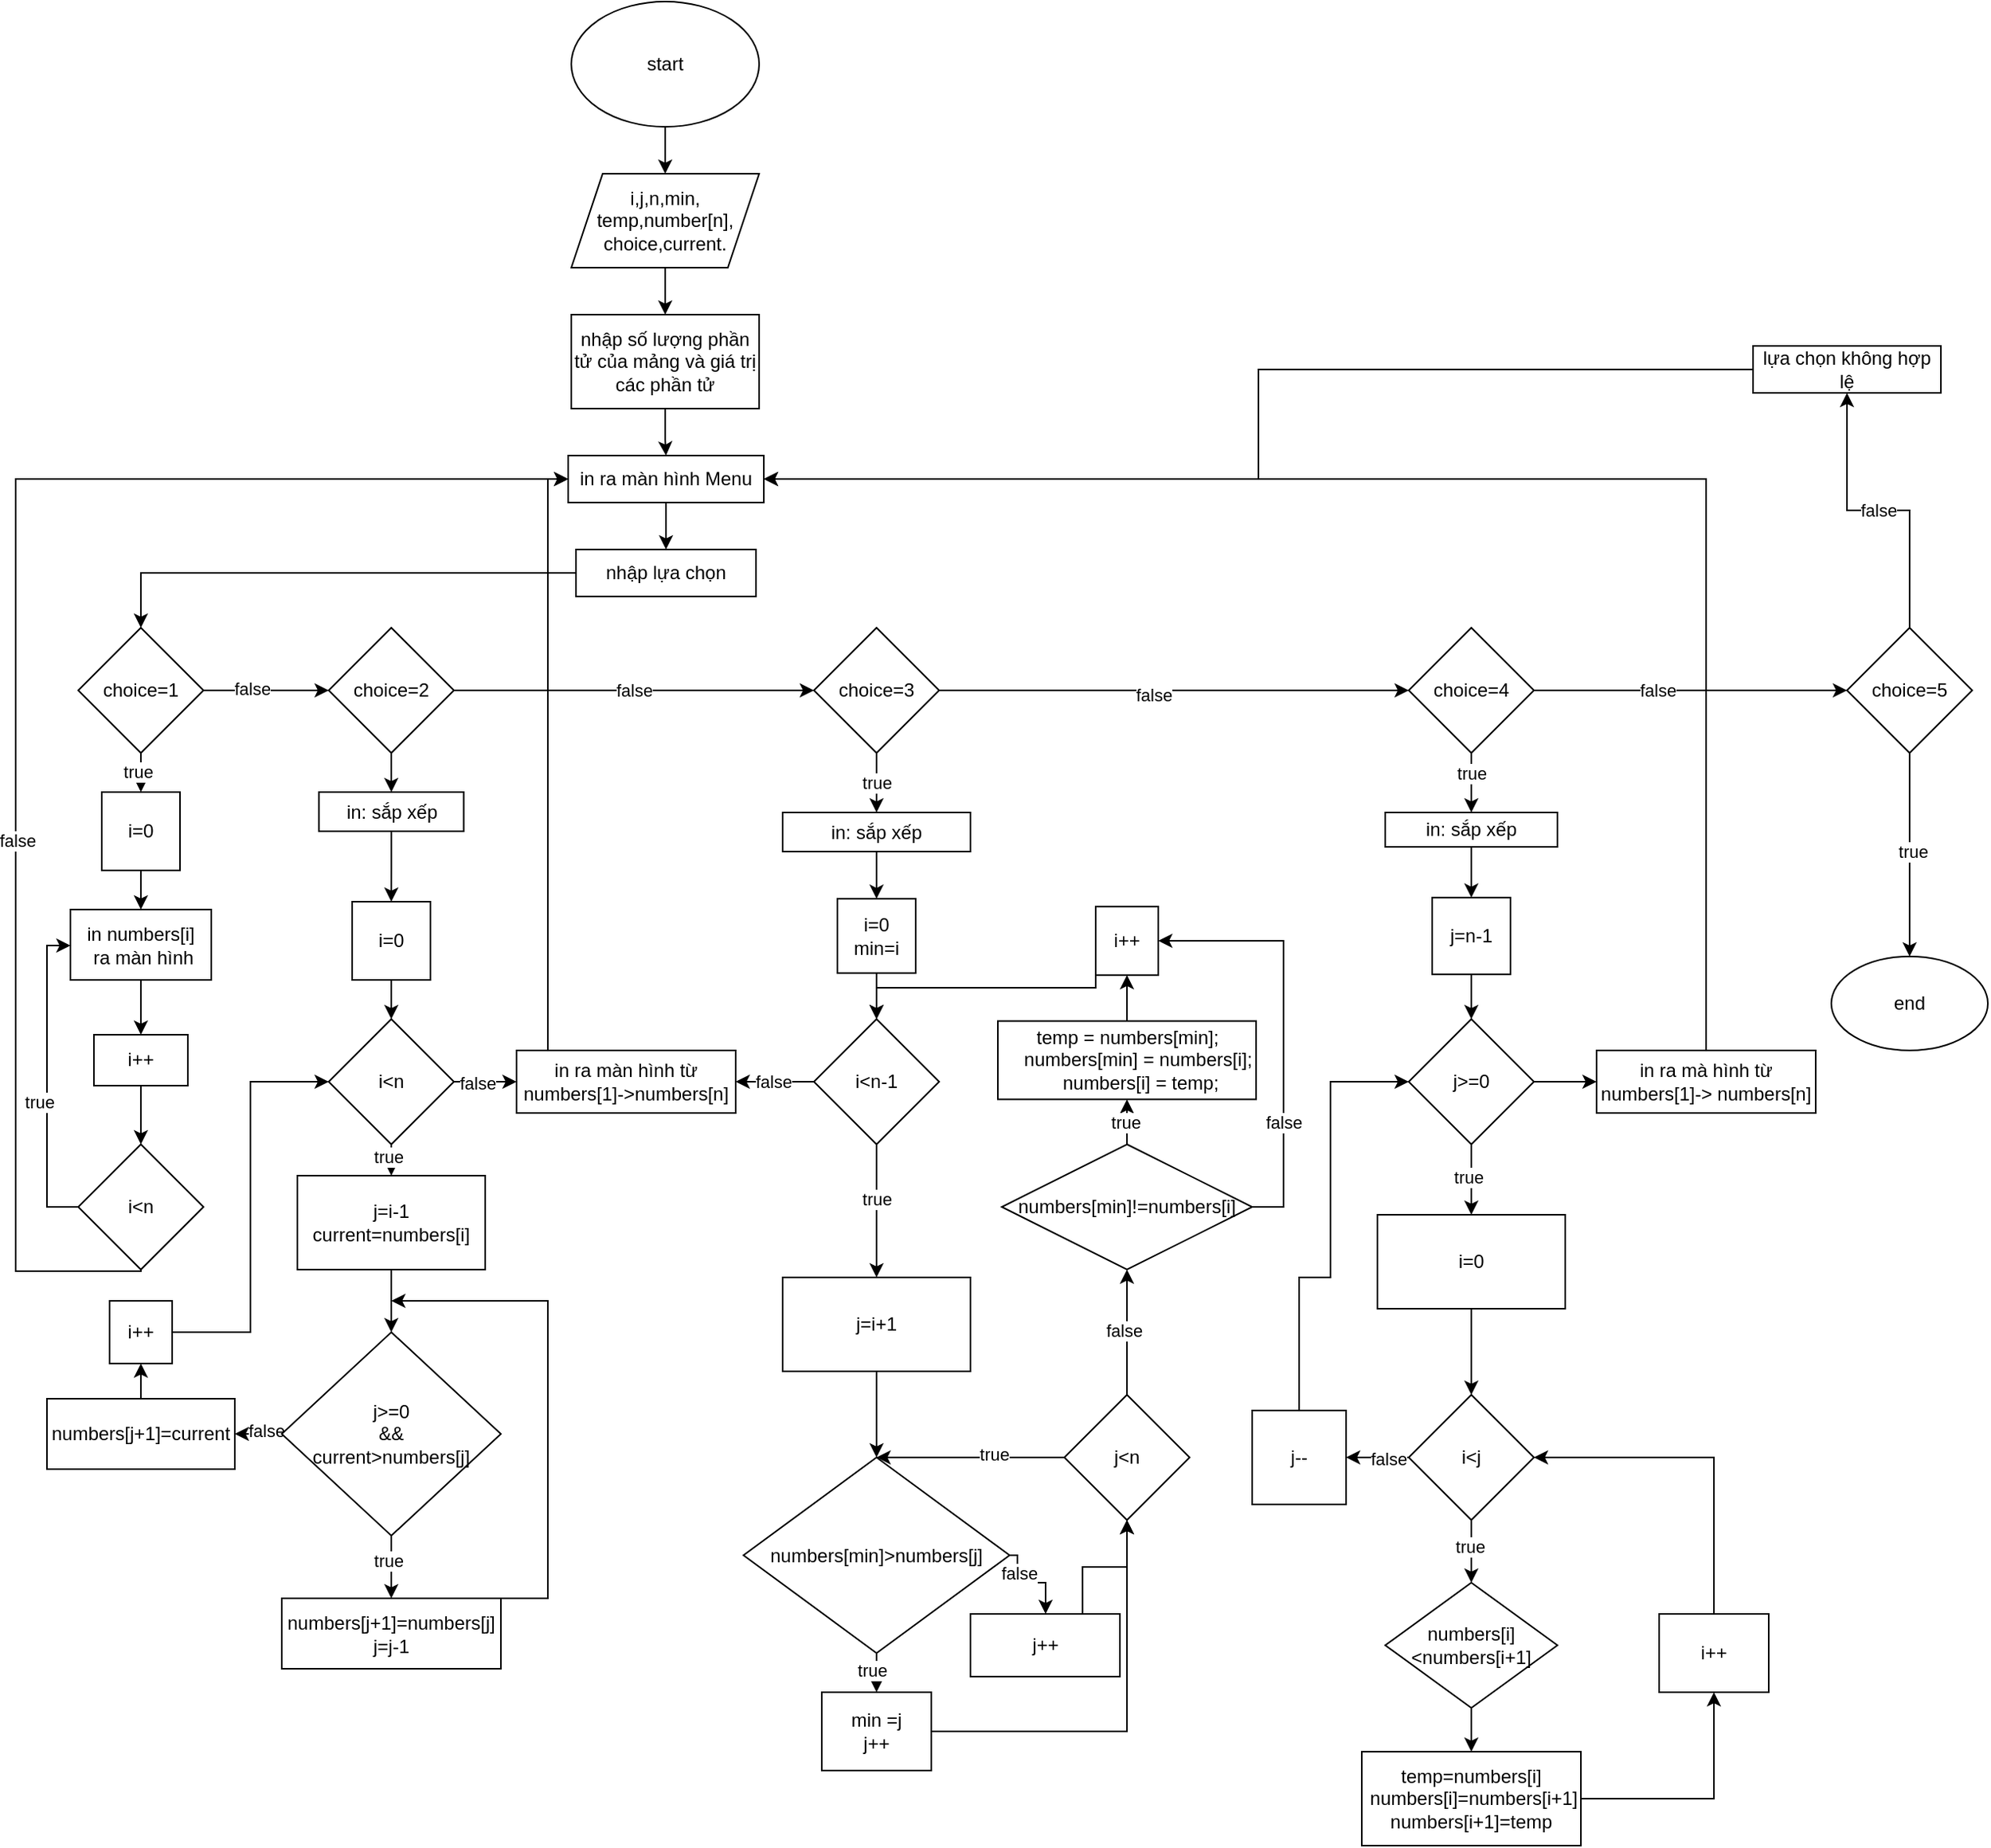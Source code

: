 <mxfile version="22.1.2" type="device" pages="3">
  <diagram name="Page-1" id="0sPYK6IcsH_EtolcLmst">
    <mxGraphModel dx="1750" dy="1048" grid="1" gridSize="10" guides="1" tooltips="1" connect="1" arrows="1" fold="1" page="1" pageScale="1" pageWidth="850" pageHeight="1100" math="0" shadow="0">
      <root>
        <mxCell id="0" />
        <mxCell id="1" parent="0" />
        <mxCell id="ss7PF-9PPiqYhpuVwsva-3" value="" style="edgeStyle=orthogonalEdgeStyle;rounded=0;orthogonalLoop=1;jettySize=auto;html=1;" edge="1" parent="1" source="ss7PF-9PPiqYhpuVwsva-1" target="ss7PF-9PPiqYhpuVwsva-2">
          <mxGeometry relative="1" as="geometry" />
        </mxCell>
        <mxCell id="ss7PF-9PPiqYhpuVwsva-1" value="start" style="ellipse;whiteSpace=wrap;html=1;" vertex="1" parent="1">
          <mxGeometry x="365" y="20" width="120" height="80" as="geometry" />
        </mxCell>
        <mxCell id="ss7PF-9PPiqYhpuVwsva-5" value="" style="edgeStyle=orthogonalEdgeStyle;rounded=0;orthogonalLoop=1;jettySize=auto;html=1;" edge="1" parent="1" source="ss7PF-9PPiqYhpuVwsva-2" target="ss7PF-9PPiqYhpuVwsva-4">
          <mxGeometry relative="1" as="geometry" />
        </mxCell>
        <mxCell id="ss7PF-9PPiqYhpuVwsva-2" value="i,j,n,min,&lt;br&gt;temp,number[n],&lt;br&gt;choice,current." style="shape=parallelogram;perimeter=parallelogramPerimeter;whiteSpace=wrap;html=1;fixedSize=1;" vertex="1" parent="1">
          <mxGeometry x="365" y="130" width="120" height="60" as="geometry" />
        </mxCell>
        <mxCell id="ss7PF-9PPiqYhpuVwsva-7" value="" style="edgeStyle=orthogonalEdgeStyle;rounded=0;orthogonalLoop=1;jettySize=auto;html=1;" edge="1" parent="1" source="ss7PF-9PPiqYhpuVwsva-4" target="ss7PF-9PPiqYhpuVwsva-6">
          <mxGeometry relative="1" as="geometry" />
        </mxCell>
        <mxCell id="ss7PF-9PPiqYhpuVwsva-4" value="nhập số lượng phần tử của mảng và giá trị các phần tử" style="whiteSpace=wrap;html=1;" vertex="1" parent="1">
          <mxGeometry x="365" y="220" width="120" height="60" as="geometry" />
        </mxCell>
        <mxCell id="ss7PF-9PPiqYhpuVwsva-9" value="" style="edgeStyle=orthogonalEdgeStyle;rounded=0;orthogonalLoop=1;jettySize=auto;html=1;" edge="1" parent="1" source="ss7PF-9PPiqYhpuVwsva-6" target="ss7PF-9PPiqYhpuVwsva-8">
          <mxGeometry relative="1" as="geometry" />
        </mxCell>
        <mxCell id="ss7PF-9PPiqYhpuVwsva-6" value="in ra màn hình Menu" style="whiteSpace=wrap;html=1;" vertex="1" parent="1">
          <mxGeometry x="363" y="310" width="125" height="30" as="geometry" />
        </mxCell>
        <mxCell id="ss7PF-9PPiqYhpuVwsva-11" value="" style="edgeStyle=orthogonalEdgeStyle;rounded=0;orthogonalLoop=1;jettySize=auto;html=1;" edge="1" parent="1" source="ss7PF-9PPiqYhpuVwsva-8" target="ss7PF-9PPiqYhpuVwsva-10">
          <mxGeometry relative="1" as="geometry" />
        </mxCell>
        <mxCell id="ss7PF-9PPiqYhpuVwsva-8" value="nhập lựa chọn" style="whiteSpace=wrap;html=1;" vertex="1" parent="1">
          <mxGeometry x="368" y="370" width="115" height="30" as="geometry" />
        </mxCell>
        <mxCell id="ss7PF-9PPiqYhpuVwsva-13" value="" style="edgeStyle=orthogonalEdgeStyle;rounded=0;orthogonalLoop=1;jettySize=auto;html=1;" edge="1" parent="1" source="ss7PF-9PPiqYhpuVwsva-10" target="ss7PF-9PPiqYhpuVwsva-12">
          <mxGeometry relative="1" as="geometry" />
        </mxCell>
        <mxCell id="ss7PF-9PPiqYhpuVwsva-23" value="true" style="edgeLabel;html=1;align=center;verticalAlign=middle;resizable=0;points=[];" vertex="1" connectable="0" parent="ss7PF-9PPiqYhpuVwsva-13">
          <mxGeometry x="0.527" y="-2" relative="1" as="geometry">
            <mxPoint as="offset" />
          </mxGeometry>
        </mxCell>
        <mxCell id="ss7PF-9PPiqYhpuVwsva-25" value="" style="edgeStyle=orthogonalEdgeStyle;rounded=0;orthogonalLoop=1;jettySize=auto;html=1;" edge="1" parent="1" source="ss7PF-9PPiqYhpuVwsva-10" target="ss7PF-9PPiqYhpuVwsva-24">
          <mxGeometry relative="1" as="geometry" />
        </mxCell>
        <mxCell id="7c3Bs6YhF_kSCk9n5gpD-6" value="false" style="edgeLabel;html=1;align=center;verticalAlign=middle;resizable=0;points=[];" vertex="1" connectable="0" parent="ss7PF-9PPiqYhpuVwsva-25">
          <mxGeometry x="-0.24" y="1" relative="1" as="geometry">
            <mxPoint as="offset" />
          </mxGeometry>
        </mxCell>
        <mxCell id="ss7PF-9PPiqYhpuVwsva-10" value="choice=1" style="rhombus;whiteSpace=wrap;html=1;" vertex="1" parent="1">
          <mxGeometry x="50" y="420" width="80" height="80" as="geometry" />
        </mxCell>
        <mxCell id="ss7PF-9PPiqYhpuVwsva-15" value="" style="edgeStyle=orthogonalEdgeStyle;rounded=0;orthogonalLoop=1;jettySize=auto;html=1;" edge="1" parent="1" source="ss7PF-9PPiqYhpuVwsva-12" target="ss7PF-9PPiqYhpuVwsva-14">
          <mxGeometry relative="1" as="geometry" />
        </mxCell>
        <mxCell id="ss7PF-9PPiqYhpuVwsva-12" value="i=0" style="whiteSpace=wrap;html=1;" vertex="1" parent="1">
          <mxGeometry x="65" y="525" width="50" height="50" as="geometry" />
        </mxCell>
        <mxCell id="ss7PF-9PPiqYhpuVwsva-17" value="" style="edgeStyle=orthogonalEdgeStyle;rounded=0;orthogonalLoop=1;jettySize=auto;html=1;" edge="1" parent="1" source="ss7PF-9PPiqYhpuVwsva-14" target="ss7PF-9PPiqYhpuVwsva-16">
          <mxGeometry relative="1" as="geometry" />
        </mxCell>
        <mxCell id="ss7PF-9PPiqYhpuVwsva-14" value="in numbers[i]&lt;br&gt;&amp;nbsp;ra màn hình" style="whiteSpace=wrap;html=1;" vertex="1" parent="1">
          <mxGeometry x="45" y="600" width="90" height="45" as="geometry" />
        </mxCell>
        <mxCell id="ss7PF-9PPiqYhpuVwsva-19" value="" style="edgeStyle=orthogonalEdgeStyle;rounded=0;orthogonalLoop=1;jettySize=auto;html=1;" edge="1" parent="1" source="ss7PF-9PPiqYhpuVwsva-16" target="ss7PF-9PPiqYhpuVwsva-18">
          <mxGeometry relative="1" as="geometry" />
        </mxCell>
        <mxCell id="ss7PF-9PPiqYhpuVwsva-16" value="i++" style="whiteSpace=wrap;html=1;" vertex="1" parent="1">
          <mxGeometry x="60" y="680" width="60" height="32.5" as="geometry" />
        </mxCell>
        <mxCell id="ss7PF-9PPiqYhpuVwsva-20" style="edgeStyle=orthogonalEdgeStyle;rounded=0;orthogonalLoop=1;jettySize=auto;html=1;exitX=0;exitY=0.5;exitDx=0;exitDy=0;" edge="1" parent="1" source="ss7PF-9PPiqYhpuVwsva-18" target="ss7PF-9PPiqYhpuVwsva-14">
          <mxGeometry relative="1" as="geometry">
            <mxPoint x="20" y="690" as="targetPoint" />
            <Array as="points">
              <mxPoint x="30" y="790" />
              <mxPoint x="30" y="623" />
            </Array>
          </mxGeometry>
        </mxCell>
        <mxCell id="ss7PF-9PPiqYhpuVwsva-22" value="true" style="edgeLabel;html=1;align=center;verticalAlign=middle;resizable=0;points=[];" vertex="1" connectable="0" parent="ss7PF-9PPiqYhpuVwsva-20">
          <mxGeometry x="-0.139" y="5" relative="1" as="geometry">
            <mxPoint as="offset" />
          </mxGeometry>
        </mxCell>
        <mxCell id="ss7PF-9PPiqYhpuVwsva-26" style="edgeStyle=orthogonalEdgeStyle;rounded=0;orthogonalLoop=1;jettySize=auto;html=1;exitX=0.5;exitY=1;exitDx=0;exitDy=0;" edge="1" parent="1" target="ss7PF-9PPiqYhpuVwsva-6">
          <mxGeometry relative="1" as="geometry">
            <mxPoint x="10" y="610" as="targetPoint" />
            <mxPoint x="90" y="830" as="sourcePoint" />
            <Array as="points">
              <mxPoint x="90" y="831" />
              <mxPoint x="10" y="831" />
              <mxPoint x="10" y="325" />
            </Array>
          </mxGeometry>
        </mxCell>
        <mxCell id="ss7PF-9PPiqYhpuVwsva-27" value="false" style="edgeLabel;html=1;align=center;verticalAlign=middle;resizable=0;points=[];" vertex="1" connectable="0" parent="ss7PF-9PPiqYhpuVwsva-26">
          <mxGeometry x="-0.243" y="-1" relative="1" as="geometry">
            <mxPoint as="offset" />
          </mxGeometry>
        </mxCell>
        <mxCell id="ss7PF-9PPiqYhpuVwsva-18" value="i&amp;lt;n" style="rhombus;whiteSpace=wrap;html=1;" vertex="1" parent="1">
          <mxGeometry x="50" y="750" width="80" height="80" as="geometry" />
        </mxCell>
        <mxCell id="ss7PF-9PPiqYhpuVwsva-29" value="" style="edgeStyle=orthogonalEdgeStyle;rounded=0;orthogonalLoop=1;jettySize=auto;html=1;" edge="1" parent="1" source="ss7PF-9PPiqYhpuVwsva-24" target="ss7PF-9PPiqYhpuVwsva-28">
          <mxGeometry relative="1" as="geometry" />
        </mxCell>
        <mxCell id="ss7PF-9PPiqYhpuVwsva-59" value="false" style="edgeStyle=orthogonalEdgeStyle;rounded=0;orthogonalLoop=1;jettySize=auto;html=1;" edge="1" parent="1" source="ss7PF-9PPiqYhpuVwsva-24" target="ss7PF-9PPiqYhpuVwsva-58">
          <mxGeometry relative="1" as="geometry" />
        </mxCell>
        <mxCell id="ss7PF-9PPiqYhpuVwsva-24" value="choice=2" style="rhombus;whiteSpace=wrap;html=1;" vertex="1" parent="1">
          <mxGeometry x="210" y="420" width="80" height="80" as="geometry" />
        </mxCell>
        <mxCell id="ss7PF-9PPiqYhpuVwsva-31" value="" style="edgeStyle=orthogonalEdgeStyle;rounded=0;orthogonalLoop=1;jettySize=auto;html=1;" edge="1" parent="1" source="ss7PF-9PPiqYhpuVwsva-28" target="ss7PF-9PPiqYhpuVwsva-30">
          <mxGeometry relative="1" as="geometry" />
        </mxCell>
        <mxCell id="ss7PF-9PPiqYhpuVwsva-28" value="in: sắp xếp" style="whiteSpace=wrap;html=1;" vertex="1" parent="1">
          <mxGeometry x="203.75" y="525" width="92.5" height="25" as="geometry" />
        </mxCell>
        <mxCell id="ss7PF-9PPiqYhpuVwsva-33" value="" style="edgeStyle=orthogonalEdgeStyle;rounded=0;orthogonalLoop=1;jettySize=auto;html=1;" edge="1" parent="1" source="ss7PF-9PPiqYhpuVwsva-30" target="ss7PF-9PPiqYhpuVwsva-37">
          <mxGeometry relative="1" as="geometry">
            <mxPoint x="250" y="666.25" as="targetPoint" />
          </mxGeometry>
        </mxCell>
        <mxCell id="ss7PF-9PPiqYhpuVwsva-30" value="i=0" style="whiteSpace=wrap;html=1;" vertex="1" parent="1">
          <mxGeometry x="225" y="595" width="50" height="50" as="geometry" />
        </mxCell>
        <mxCell id="ss7PF-9PPiqYhpuVwsva-40" value="" style="edgeStyle=orthogonalEdgeStyle;rounded=0;orthogonalLoop=1;jettySize=auto;html=1;" edge="1" parent="1" source="ss7PF-9PPiqYhpuVwsva-36" target="ss7PF-9PPiqYhpuVwsva-39">
          <mxGeometry relative="1" as="geometry" />
        </mxCell>
        <mxCell id="ss7PF-9PPiqYhpuVwsva-36" value="j=i-1&lt;br&gt;current=numbers[i]" style="whiteSpace=wrap;html=1;" vertex="1" parent="1">
          <mxGeometry x="190" y="770" width="120" height="60" as="geometry" />
        </mxCell>
        <mxCell id="ss7PF-9PPiqYhpuVwsva-38" style="edgeStyle=orthogonalEdgeStyle;rounded=0;orthogonalLoop=1;jettySize=auto;html=1;exitX=1;exitY=0.5;exitDx=0;exitDy=0;" edge="1" parent="1" source="ss7PF-9PPiqYhpuVwsva-37" target="ss7PF-9PPiqYhpuVwsva-36">
          <mxGeometry relative="1" as="geometry">
            <Array as="points">
              <mxPoint x="250" y="710" />
            </Array>
          </mxGeometry>
        </mxCell>
        <mxCell id="I5oKyNTx7cS94cxikXcQ-12" value="true" style="edgeLabel;html=1;align=center;verticalAlign=middle;resizable=0;points=[];" vertex="1" connectable="0" parent="ss7PF-9PPiqYhpuVwsva-38">
          <mxGeometry x="0.748" y="-2" relative="1" as="geometry">
            <mxPoint as="offset" />
          </mxGeometry>
        </mxCell>
        <mxCell id="I5oKyNTx7cS94cxikXcQ-2" style="edgeStyle=orthogonalEdgeStyle;rounded=0;orthogonalLoop=1;jettySize=auto;html=1;exitX=1;exitY=0.5;exitDx=0;exitDy=0;" edge="1" parent="1" source="ss7PF-9PPiqYhpuVwsva-37" target="I5oKyNTx7cS94cxikXcQ-1">
          <mxGeometry relative="1" as="geometry" />
        </mxCell>
        <mxCell id="I5oKyNTx7cS94cxikXcQ-11" value="false" style="edgeLabel;html=1;align=center;verticalAlign=middle;resizable=0;points=[];" vertex="1" connectable="0" parent="I5oKyNTx7cS94cxikXcQ-2">
          <mxGeometry x="-0.28" y="-1" relative="1" as="geometry">
            <mxPoint as="offset" />
          </mxGeometry>
        </mxCell>
        <mxCell id="ss7PF-9PPiqYhpuVwsva-37" value="i&amp;lt;n" style="rhombus;whiteSpace=wrap;html=1;" vertex="1" parent="1">
          <mxGeometry x="210" y="670" width="80" height="80" as="geometry" />
        </mxCell>
        <mxCell id="ss7PF-9PPiqYhpuVwsva-42" value="" style="edgeStyle=orthogonalEdgeStyle;rounded=0;orthogonalLoop=1;jettySize=auto;html=1;" edge="1" parent="1" source="ss7PF-9PPiqYhpuVwsva-39" target="ss7PF-9PPiqYhpuVwsva-41">
          <mxGeometry relative="1" as="geometry" />
        </mxCell>
        <mxCell id="ss7PF-9PPiqYhpuVwsva-46" value="false" style="edgeLabel;html=1;align=center;verticalAlign=middle;resizable=0;points=[];" vertex="1" connectable="0" parent="ss7PF-9PPiqYhpuVwsva-42">
          <mxGeometry x="0.224" y="-2" relative="1" as="geometry">
            <mxPoint as="offset" />
          </mxGeometry>
        </mxCell>
        <mxCell id="ss7PF-9PPiqYhpuVwsva-44" value="" style="edgeStyle=orthogonalEdgeStyle;rounded=0;orthogonalLoop=1;jettySize=auto;html=1;" edge="1" parent="1" source="ss7PF-9PPiqYhpuVwsva-39" target="ss7PF-9PPiqYhpuVwsva-43">
          <mxGeometry relative="1" as="geometry" />
        </mxCell>
        <mxCell id="ss7PF-9PPiqYhpuVwsva-47" value="true" style="edgeLabel;html=1;align=center;verticalAlign=middle;resizable=0;points=[];" vertex="1" connectable="0" parent="ss7PF-9PPiqYhpuVwsva-44">
          <mxGeometry x="-0.22" y="-2" relative="1" as="geometry">
            <mxPoint as="offset" />
          </mxGeometry>
        </mxCell>
        <mxCell id="ss7PF-9PPiqYhpuVwsva-39" value="j&amp;gt;=0&lt;br&gt;&amp;amp;&amp;amp; &lt;br&gt;current&amp;gt;numbers[j]" style="rhombus;whiteSpace=wrap;html=1;" vertex="1" parent="1">
          <mxGeometry x="180" y="870" width="140" height="130" as="geometry" />
        </mxCell>
        <mxCell id="I5oKyNTx7cS94cxikXcQ-9" style="edgeStyle=orthogonalEdgeStyle;rounded=0;orthogonalLoop=1;jettySize=auto;html=1;exitX=0.5;exitY=0;exitDx=0;exitDy=0;" edge="1" parent="1" source="ss7PF-9PPiqYhpuVwsva-41" target="I5oKyNTx7cS94cxikXcQ-8">
          <mxGeometry relative="1" as="geometry" />
        </mxCell>
        <mxCell id="ss7PF-9PPiqYhpuVwsva-41" value="numbers[j+1]=current" style="whiteSpace=wrap;html=1;" vertex="1" parent="1">
          <mxGeometry x="30" y="912.5" width="120" height="45" as="geometry" />
        </mxCell>
        <mxCell id="ss7PF-9PPiqYhpuVwsva-49" style="edgeStyle=orthogonalEdgeStyle;rounded=0;orthogonalLoop=1;jettySize=auto;html=1;exitX=0.5;exitY=0;exitDx=0;exitDy=0;" edge="1" parent="1" source="ss7PF-9PPiqYhpuVwsva-43">
          <mxGeometry relative="1" as="geometry">
            <mxPoint x="250" y="850" as="targetPoint" />
            <Array as="points">
              <mxPoint x="350" y="1040" />
              <mxPoint x="350" y="850" />
            </Array>
          </mxGeometry>
        </mxCell>
        <mxCell id="ss7PF-9PPiqYhpuVwsva-43" value="numbers[j+1]=numbers[j]&lt;br&gt;j=j-1" style="whiteSpace=wrap;html=1;" vertex="1" parent="1">
          <mxGeometry x="180" y="1040" width="140" height="45" as="geometry" />
        </mxCell>
        <mxCell id="ss7PF-9PPiqYhpuVwsva-61" value="true" style="edgeStyle=orthogonalEdgeStyle;rounded=0;orthogonalLoop=1;jettySize=auto;html=1;" edge="1" parent="1" source="ss7PF-9PPiqYhpuVwsva-58" target="ss7PF-9PPiqYhpuVwsva-60">
          <mxGeometry relative="1" as="geometry" />
        </mxCell>
        <mxCell id="7c3Bs6YhF_kSCk9n5gpD-8" value="" style="edgeStyle=orthogonalEdgeStyle;rounded=0;orthogonalLoop=1;jettySize=auto;html=1;" edge="1" parent="1" source="ss7PF-9PPiqYhpuVwsva-58" target="7c3Bs6YhF_kSCk9n5gpD-7">
          <mxGeometry relative="1" as="geometry" />
        </mxCell>
        <mxCell id="7c3Bs6YhF_kSCk9n5gpD-40" value="false" style="edgeLabel;html=1;align=center;verticalAlign=middle;resizable=0;points=[];" vertex="1" connectable="0" parent="7c3Bs6YhF_kSCk9n5gpD-8">
          <mxGeometry x="-0.091" y="-3" relative="1" as="geometry">
            <mxPoint as="offset" />
          </mxGeometry>
        </mxCell>
        <mxCell id="ss7PF-9PPiqYhpuVwsva-58" value="choice=3" style="rhombus;whiteSpace=wrap;html=1;" vertex="1" parent="1">
          <mxGeometry x="520" y="420" width="80" height="80" as="geometry" />
        </mxCell>
        <mxCell id="ss7PF-9PPiqYhpuVwsva-63" value="" style="edgeStyle=orthogonalEdgeStyle;rounded=0;orthogonalLoop=1;jettySize=auto;html=1;" edge="1" parent="1" source="ss7PF-9PPiqYhpuVwsva-60" target="ss7PF-9PPiqYhpuVwsva-62">
          <mxGeometry relative="1" as="geometry" />
        </mxCell>
        <mxCell id="ss7PF-9PPiqYhpuVwsva-60" value="in: sắp xếp" style="whiteSpace=wrap;html=1;" vertex="1" parent="1">
          <mxGeometry x="500" y="538" width="120" height="25" as="geometry" />
        </mxCell>
        <mxCell id="ss7PF-9PPiqYhpuVwsva-65" value="" style="edgeStyle=orthogonalEdgeStyle;rounded=0;orthogonalLoop=1;jettySize=auto;html=1;" edge="1" parent="1" source="ss7PF-9PPiqYhpuVwsva-62" target="I5oKyNTx7cS94cxikXcQ-33">
          <mxGeometry relative="1" as="geometry">
            <mxPoint x="560" y="666.88" as="targetPoint" />
          </mxGeometry>
        </mxCell>
        <mxCell id="ss7PF-9PPiqYhpuVwsva-62" value="i=0&lt;br&gt;min=i" style="whiteSpace=wrap;html=1;" vertex="1" parent="1">
          <mxGeometry x="535" y="593.13" width="50" height="47.5" as="geometry" />
        </mxCell>
        <mxCell id="I5oKyNTx7cS94cxikXcQ-3" style="edgeStyle=orthogonalEdgeStyle;rounded=0;orthogonalLoop=1;jettySize=auto;html=1;exitX=0.25;exitY=0;exitDx=0;exitDy=0;" edge="1" parent="1" source="I5oKyNTx7cS94cxikXcQ-1" target="ss7PF-9PPiqYhpuVwsva-6">
          <mxGeometry relative="1" as="geometry">
            <mxPoint x="340" y="410" as="targetPoint" />
            <Array as="points">
              <mxPoint x="350" y="690" />
              <mxPoint x="350" y="325" />
            </Array>
          </mxGeometry>
        </mxCell>
        <mxCell id="I5oKyNTx7cS94cxikXcQ-1" value="in ra màn hình từ&lt;br&gt;numbers[1]-&amp;gt;numbers[n]" style="rounded=0;whiteSpace=wrap;html=1;" vertex="1" parent="1">
          <mxGeometry x="330" y="690" width="140" height="40" as="geometry" />
        </mxCell>
        <mxCell id="I5oKyNTx7cS94cxikXcQ-10" style="edgeStyle=orthogonalEdgeStyle;rounded=0;orthogonalLoop=1;jettySize=auto;html=1;exitX=1;exitY=0.5;exitDx=0;exitDy=0;" edge="1" parent="1" source="I5oKyNTx7cS94cxikXcQ-8" target="ss7PF-9PPiqYhpuVwsva-37">
          <mxGeometry relative="1" as="geometry">
            <Array as="points">
              <mxPoint x="160" y="870" />
              <mxPoint x="160" y="710" />
            </Array>
          </mxGeometry>
        </mxCell>
        <mxCell id="I5oKyNTx7cS94cxikXcQ-8" value="i++" style="rounded=0;whiteSpace=wrap;html=1;" vertex="1" parent="1">
          <mxGeometry x="70" y="850" width="40" height="40" as="geometry" />
        </mxCell>
        <mxCell id="I5oKyNTx7cS94cxikXcQ-23" value="" style="edgeStyle=orthogonalEdgeStyle;rounded=0;orthogonalLoop=1;jettySize=auto;html=1;" edge="1" parent="1" source="I5oKyNTx7cS94cxikXcQ-14" target="I5oKyNTx7cS94cxikXcQ-16">
          <mxGeometry relative="1" as="geometry" />
        </mxCell>
        <mxCell id="I5oKyNTx7cS94cxikXcQ-14" value="j=i+1" style="whiteSpace=wrap;html=1;rounded=0;" vertex="1" parent="1">
          <mxGeometry x="500" y="835" width="120" height="60" as="geometry" />
        </mxCell>
        <mxCell id="I5oKyNTx7cS94cxikXcQ-19" value="" style="edgeStyle=orthogonalEdgeStyle;rounded=0;orthogonalLoop=1;jettySize=auto;html=1;" edge="1" parent="1" source="I5oKyNTx7cS94cxikXcQ-16" target="I5oKyNTx7cS94cxikXcQ-18">
          <mxGeometry relative="1" as="geometry" />
        </mxCell>
        <mxCell id="I5oKyNTx7cS94cxikXcQ-26" value="true" style="edgeLabel;html=1;align=center;verticalAlign=middle;resizable=0;points=[];" vertex="1" connectable="0" parent="I5oKyNTx7cS94cxikXcQ-19">
          <mxGeometry x="0.476" y="-3" relative="1" as="geometry">
            <mxPoint as="offset" />
          </mxGeometry>
        </mxCell>
        <mxCell id="I5oKyNTx7cS94cxikXcQ-36" value="" style="edgeStyle=orthogonalEdgeStyle;rounded=0;orthogonalLoop=1;jettySize=auto;html=1;" edge="1" parent="1" source="I5oKyNTx7cS94cxikXcQ-16" target="I5oKyNTx7cS94cxikXcQ-35">
          <mxGeometry relative="1" as="geometry">
            <Array as="points">
              <mxPoint x="650" y="1013" />
              <mxPoint x="650" y="1030" />
              <mxPoint x="668" y="1030" />
            </Array>
          </mxGeometry>
        </mxCell>
        <mxCell id="I5oKyNTx7cS94cxikXcQ-37" value="false" style="edgeLabel;html=1;align=center;verticalAlign=middle;resizable=0;points=[];" vertex="1" connectable="0" parent="I5oKyNTx7cS94cxikXcQ-36">
          <mxGeometry x="-0.468" y="1" relative="1" as="geometry">
            <mxPoint as="offset" />
          </mxGeometry>
        </mxCell>
        <mxCell id="I5oKyNTx7cS94cxikXcQ-16" value="numbers[min]&amp;gt;numbers[j]" style="rhombus;whiteSpace=wrap;html=1;rounded=0;" vertex="1" parent="1">
          <mxGeometry x="475" y="950" width="170" height="125" as="geometry" />
        </mxCell>
        <mxCell id="I5oKyNTx7cS94cxikXcQ-24" style="edgeStyle=orthogonalEdgeStyle;rounded=0;orthogonalLoop=1;jettySize=auto;html=1;exitX=1;exitY=0.5;exitDx=0;exitDy=0;" edge="1" parent="1" source="I5oKyNTx7cS94cxikXcQ-18" target="I5oKyNTx7cS94cxikXcQ-22">
          <mxGeometry relative="1" as="geometry">
            <mxPoint x="690" y="990" as="targetPoint" />
          </mxGeometry>
        </mxCell>
        <mxCell id="I5oKyNTx7cS94cxikXcQ-18" value="min =j&lt;br&gt;j++" style="whiteSpace=wrap;html=1;rounded=0;" vertex="1" parent="1">
          <mxGeometry x="525" y="1100" width="70" height="50" as="geometry" />
        </mxCell>
        <mxCell id="I5oKyNTx7cS94cxikXcQ-28" style="edgeStyle=orthogonalEdgeStyle;rounded=0;orthogonalLoop=1;jettySize=auto;html=1;exitX=0;exitY=0.5;exitDx=0;exitDy=0;" edge="1" parent="1" source="I5oKyNTx7cS94cxikXcQ-22" target="I5oKyNTx7cS94cxikXcQ-16">
          <mxGeometry relative="1" as="geometry">
            <Array as="points">
              <mxPoint x="660" y="950" />
              <mxPoint x="660" y="950" />
            </Array>
          </mxGeometry>
        </mxCell>
        <mxCell id="I5oKyNTx7cS94cxikXcQ-29" value="true" style="edgeLabel;html=1;align=center;verticalAlign=middle;resizable=0;points=[];" vertex="1" connectable="0" parent="I5oKyNTx7cS94cxikXcQ-28">
          <mxGeometry x="-0.24" y="-2" relative="1" as="geometry">
            <mxPoint as="offset" />
          </mxGeometry>
        </mxCell>
        <mxCell id="I5oKyNTx7cS94cxikXcQ-42" value="" style="edgeStyle=orthogonalEdgeStyle;rounded=0;orthogonalLoop=1;jettySize=auto;html=1;" edge="1" parent="1" source="I5oKyNTx7cS94cxikXcQ-22" target="I5oKyNTx7cS94cxikXcQ-41">
          <mxGeometry relative="1" as="geometry" />
        </mxCell>
        <mxCell id="I5oKyNTx7cS94cxikXcQ-43" value="false" style="edgeLabel;html=1;align=center;verticalAlign=middle;resizable=0;points=[];" vertex="1" connectable="0" parent="I5oKyNTx7cS94cxikXcQ-42">
          <mxGeometry x="0.035" y="2" relative="1" as="geometry">
            <mxPoint as="offset" />
          </mxGeometry>
        </mxCell>
        <mxCell id="I5oKyNTx7cS94cxikXcQ-22" value="j&amp;lt;n" style="rhombus;whiteSpace=wrap;html=1;" vertex="1" parent="1">
          <mxGeometry x="680" y="910" width="80" height="80" as="geometry" />
        </mxCell>
        <mxCell id="I5oKyNTx7cS94cxikXcQ-34" style="edgeStyle=orthogonalEdgeStyle;rounded=0;orthogonalLoop=1;jettySize=auto;html=1;exitX=0.5;exitY=1;exitDx=0;exitDy=0;" edge="1" parent="1" source="I5oKyNTx7cS94cxikXcQ-33" target="I5oKyNTx7cS94cxikXcQ-14">
          <mxGeometry relative="1" as="geometry" />
        </mxCell>
        <mxCell id="I5oKyNTx7cS94cxikXcQ-39" value="true" style="edgeLabel;html=1;align=center;verticalAlign=middle;resizable=0;points=[];" vertex="1" connectable="0" parent="I5oKyNTx7cS94cxikXcQ-34">
          <mxGeometry x="-0.178" relative="1" as="geometry">
            <mxPoint as="offset" />
          </mxGeometry>
        </mxCell>
        <mxCell id="7c3Bs6YhF_kSCk9n5gpD-4" style="edgeStyle=orthogonalEdgeStyle;rounded=0;orthogonalLoop=1;jettySize=auto;html=1;exitX=0;exitY=0.5;exitDx=0;exitDy=0;" edge="1" parent="1" source="I5oKyNTx7cS94cxikXcQ-33" target="I5oKyNTx7cS94cxikXcQ-1">
          <mxGeometry relative="1" as="geometry" />
        </mxCell>
        <mxCell id="7c3Bs6YhF_kSCk9n5gpD-5" value="false" style="edgeLabel;html=1;align=center;verticalAlign=middle;resizable=0;points=[];" vertex="1" connectable="0" parent="7c3Bs6YhF_kSCk9n5gpD-4">
          <mxGeometry x="0.064" relative="1" as="geometry">
            <mxPoint as="offset" />
          </mxGeometry>
        </mxCell>
        <mxCell id="I5oKyNTx7cS94cxikXcQ-33" value="i&amp;lt;n-1" style="rhombus;whiteSpace=wrap;html=1;" vertex="1" parent="1">
          <mxGeometry x="520" y="670" width="80" height="80" as="geometry" />
        </mxCell>
        <mxCell id="I5oKyNTx7cS94cxikXcQ-38" style="edgeStyle=orthogonalEdgeStyle;rounded=0;orthogonalLoop=1;jettySize=auto;html=1;exitX=0.75;exitY=0;exitDx=0;exitDy=0;" edge="1" parent="1" source="I5oKyNTx7cS94cxikXcQ-35" target="I5oKyNTx7cS94cxikXcQ-22">
          <mxGeometry relative="1" as="geometry" />
        </mxCell>
        <mxCell id="I5oKyNTx7cS94cxikXcQ-35" value="j++" style="whiteSpace=wrap;html=1;rounded=0;" vertex="1" parent="1">
          <mxGeometry x="620" y="1050" width="95.5" height="40" as="geometry" />
        </mxCell>
        <mxCell id="I5oKyNTx7cS94cxikXcQ-45" value="" style="edgeStyle=orthogonalEdgeStyle;rounded=0;orthogonalLoop=1;jettySize=auto;html=1;" edge="1" parent="1" source="I5oKyNTx7cS94cxikXcQ-41" target="I5oKyNTx7cS94cxikXcQ-46">
          <mxGeometry relative="1" as="geometry">
            <mxPoint x="720" y="712.5" as="targetPoint" />
          </mxGeometry>
        </mxCell>
        <mxCell id="I5oKyNTx7cS94cxikXcQ-47" value="true" style="edgeLabel;html=1;align=center;verticalAlign=middle;resizable=0;points=[];" vertex="1" connectable="0" parent="I5oKyNTx7cS94cxikXcQ-45">
          <mxGeometry x="0.441" y="1" relative="1" as="geometry">
            <mxPoint as="offset" />
          </mxGeometry>
        </mxCell>
        <mxCell id="7c3Bs6YhF_kSCk9n5gpD-2" style="edgeStyle=orthogonalEdgeStyle;rounded=0;orthogonalLoop=1;jettySize=auto;html=1;exitX=1;exitY=0.5;exitDx=0;exitDy=0;" edge="1" parent="1" source="I5oKyNTx7cS94cxikXcQ-41" target="I5oKyNTx7cS94cxikXcQ-48">
          <mxGeometry relative="1" as="geometry">
            <Array as="points">
              <mxPoint x="820" y="790" />
              <mxPoint x="820" y="620" />
            </Array>
          </mxGeometry>
        </mxCell>
        <mxCell id="7c3Bs6YhF_kSCk9n5gpD-3" value="false" style="edgeLabel;html=1;align=center;verticalAlign=middle;resizable=0;points=[];" vertex="1" connectable="0" parent="7c3Bs6YhF_kSCk9n5gpD-2">
          <mxGeometry x="-0.449" relative="1" as="geometry">
            <mxPoint as="offset" />
          </mxGeometry>
        </mxCell>
        <mxCell id="I5oKyNTx7cS94cxikXcQ-41" value="numbers[min]!=numbers[i]" style="rhombus;whiteSpace=wrap;html=1;" vertex="1" parent="1">
          <mxGeometry x="640" y="750" width="160" height="80" as="geometry" />
        </mxCell>
        <mxCell id="I5oKyNTx7cS94cxikXcQ-49" value="" style="edgeStyle=orthogonalEdgeStyle;rounded=0;orthogonalLoop=1;jettySize=auto;html=1;" edge="1" parent="1" source="I5oKyNTx7cS94cxikXcQ-46" target="I5oKyNTx7cS94cxikXcQ-48">
          <mxGeometry relative="1" as="geometry" />
        </mxCell>
        <mxCell id="I5oKyNTx7cS94cxikXcQ-46" value="temp = numbers[min];&lt;br&gt;&amp;nbsp; &amp;nbsp; numbers[min] = numbers[i];&lt;br&gt;&amp;nbsp; &amp;nbsp; &amp;nbsp;numbers[i] = temp;" style="rounded=0;whiteSpace=wrap;html=1;" vertex="1" parent="1">
          <mxGeometry x="637.5" y="671.25" width="165" height="50" as="geometry" />
        </mxCell>
        <mxCell id="7c3Bs6YhF_kSCk9n5gpD-1" style="edgeStyle=orthogonalEdgeStyle;rounded=0;orthogonalLoop=1;jettySize=auto;html=1;exitX=0;exitY=0.5;exitDx=0;exitDy=0;" edge="1" parent="1" source="I5oKyNTx7cS94cxikXcQ-48" target="I5oKyNTx7cS94cxikXcQ-33">
          <mxGeometry relative="1" as="geometry">
            <Array as="points">
              <mxPoint x="700" y="650" />
              <mxPoint x="560" y="650" />
            </Array>
          </mxGeometry>
        </mxCell>
        <mxCell id="I5oKyNTx7cS94cxikXcQ-48" value="i++" style="whiteSpace=wrap;html=1;rounded=0;" vertex="1" parent="1">
          <mxGeometry x="700" y="598.13" width="40" height="43.75" as="geometry" />
        </mxCell>
        <mxCell id="7c3Bs6YhF_kSCk9n5gpD-11" value="" style="edgeStyle=orthogonalEdgeStyle;rounded=0;orthogonalLoop=1;jettySize=auto;html=1;" edge="1" parent="1" source="7c3Bs6YhF_kSCk9n5gpD-7" target="7c3Bs6YhF_kSCk9n5gpD-10">
          <mxGeometry relative="1" as="geometry" />
        </mxCell>
        <mxCell id="7c3Bs6YhF_kSCk9n5gpD-39" value="true" style="edgeLabel;html=1;align=center;verticalAlign=middle;resizable=0;points=[];" vertex="1" connectable="0" parent="7c3Bs6YhF_kSCk9n5gpD-11">
          <mxGeometry x="-0.4" relative="1" as="geometry">
            <mxPoint as="offset" />
          </mxGeometry>
        </mxCell>
        <mxCell id="7c3Bs6YhF_kSCk9n5gpD-42" value="" style="edgeStyle=orthogonalEdgeStyle;rounded=0;orthogonalLoop=1;jettySize=auto;html=1;" edge="1" parent="1" source="7c3Bs6YhF_kSCk9n5gpD-7" target="7c3Bs6YhF_kSCk9n5gpD-41">
          <mxGeometry relative="1" as="geometry" />
        </mxCell>
        <mxCell id="7c3Bs6YhF_kSCk9n5gpD-49" value="false" style="edgeLabel;html=1;align=center;verticalAlign=middle;resizable=0;points=[];" vertex="1" connectable="0" parent="7c3Bs6YhF_kSCk9n5gpD-42">
          <mxGeometry x="-0.216" relative="1" as="geometry">
            <mxPoint as="offset" />
          </mxGeometry>
        </mxCell>
        <mxCell id="7c3Bs6YhF_kSCk9n5gpD-7" value="choice=4" style="rhombus;whiteSpace=wrap;html=1;" vertex="1" parent="1">
          <mxGeometry x="900" y="420" width="80" height="80" as="geometry" />
        </mxCell>
        <mxCell id="7c3Bs6YhF_kSCk9n5gpD-13" value="" style="edgeStyle=orthogonalEdgeStyle;rounded=0;orthogonalLoop=1;jettySize=auto;html=1;" edge="1" parent="1" source="7c3Bs6YhF_kSCk9n5gpD-10" target="7c3Bs6YhF_kSCk9n5gpD-12">
          <mxGeometry relative="1" as="geometry" />
        </mxCell>
        <mxCell id="7c3Bs6YhF_kSCk9n5gpD-10" value="in: sắp xếp" style="whiteSpace=wrap;html=1;" vertex="1" parent="1">
          <mxGeometry x="885" y="538" width="110" height="22" as="geometry" />
        </mxCell>
        <mxCell id="7c3Bs6YhF_kSCk9n5gpD-15" value="" style="edgeStyle=orthogonalEdgeStyle;rounded=0;orthogonalLoop=1;jettySize=auto;html=1;" edge="1" parent="1" source="7c3Bs6YhF_kSCk9n5gpD-12" target="7c3Bs6YhF_kSCk9n5gpD-14">
          <mxGeometry relative="1" as="geometry" />
        </mxCell>
        <mxCell id="7c3Bs6YhF_kSCk9n5gpD-12" value="j=n-1" style="whiteSpace=wrap;html=1;" vertex="1" parent="1">
          <mxGeometry x="915" y="592.38" width="50" height="49" as="geometry" />
        </mxCell>
        <mxCell id="7c3Bs6YhF_kSCk9n5gpD-17" value="" style="edgeStyle=orthogonalEdgeStyle;rounded=0;orthogonalLoop=1;jettySize=auto;html=1;" edge="1" parent="1" source="7c3Bs6YhF_kSCk9n5gpD-14" target="7c3Bs6YhF_kSCk9n5gpD-16">
          <mxGeometry relative="1" as="geometry" />
        </mxCell>
        <mxCell id="7c3Bs6YhF_kSCk9n5gpD-35" value="true" style="edgeLabel;html=1;align=center;verticalAlign=middle;resizable=0;points=[];" vertex="1" connectable="0" parent="7c3Bs6YhF_kSCk9n5gpD-17">
          <mxGeometry x="-0.084" y="-2" relative="1" as="geometry">
            <mxPoint as="offset" />
          </mxGeometry>
        </mxCell>
        <mxCell id="7c3Bs6YhF_kSCk9n5gpD-37" value="" style="edgeStyle=orthogonalEdgeStyle;rounded=0;orthogonalLoop=1;jettySize=auto;html=1;" edge="1" parent="1" source="7c3Bs6YhF_kSCk9n5gpD-14" target="7c3Bs6YhF_kSCk9n5gpD-36">
          <mxGeometry relative="1" as="geometry" />
        </mxCell>
        <mxCell id="7c3Bs6YhF_kSCk9n5gpD-14" value="j&amp;gt;=0" style="rhombus;whiteSpace=wrap;html=1;" vertex="1" parent="1">
          <mxGeometry x="900" y="670" width="80" height="80" as="geometry" />
        </mxCell>
        <mxCell id="7c3Bs6YhF_kSCk9n5gpD-19" value="" style="edgeStyle=orthogonalEdgeStyle;rounded=0;orthogonalLoop=1;jettySize=auto;html=1;" edge="1" parent="1" source="7c3Bs6YhF_kSCk9n5gpD-16" target="7c3Bs6YhF_kSCk9n5gpD-18">
          <mxGeometry relative="1" as="geometry" />
        </mxCell>
        <mxCell id="7c3Bs6YhF_kSCk9n5gpD-16" value="i=0" style="whiteSpace=wrap;html=1;" vertex="1" parent="1">
          <mxGeometry x="880" y="795" width="120" height="60" as="geometry" />
        </mxCell>
        <mxCell id="7c3Bs6YhF_kSCk9n5gpD-21" value="" style="edgeStyle=orthogonalEdgeStyle;rounded=0;orthogonalLoop=1;jettySize=auto;html=1;" edge="1" parent="1" source="7c3Bs6YhF_kSCk9n5gpD-18" target="7c3Bs6YhF_kSCk9n5gpD-24">
          <mxGeometry relative="1" as="geometry">
            <mxPoint x="940" y="1032.5" as="targetPoint" />
          </mxGeometry>
        </mxCell>
        <mxCell id="7c3Bs6YhF_kSCk9n5gpD-22" value="true" style="edgeLabel;html=1;align=center;verticalAlign=middle;resizable=0;points=[];" vertex="1" connectable="0" parent="7c3Bs6YhF_kSCk9n5gpD-21">
          <mxGeometry x="-0.181" y="-1" relative="1" as="geometry">
            <mxPoint as="offset" />
          </mxGeometry>
        </mxCell>
        <mxCell id="7c3Bs6YhF_kSCk9n5gpD-32" value="" style="edgeStyle=orthogonalEdgeStyle;rounded=0;orthogonalLoop=1;jettySize=auto;html=1;" edge="1" parent="1" source="7c3Bs6YhF_kSCk9n5gpD-18" target="7c3Bs6YhF_kSCk9n5gpD-31">
          <mxGeometry relative="1" as="geometry" />
        </mxCell>
        <mxCell id="7c3Bs6YhF_kSCk9n5gpD-33" value="false" style="edgeLabel;html=1;align=center;verticalAlign=middle;resizable=0;points=[];" vertex="1" connectable="0" parent="7c3Bs6YhF_kSCk9n5gpD-32">
          <mxGeometry x="-0.32" y="1" relative="1" as="geometry">
            <mxPoint as="offset" />
          </mxGeometry>
        </mxCell>
        <mxCell id="7c3Bs6YhF_kSCk9n5gpD-18" value="i&amp;lt;j" style="rhombus;whiteSpace=wrap;html=1;" vertex="1" parent="1">
          <mxGeometry x="900" y="910" width="80" height="80" as="geometry" />
        </mxCell>
        <mxCell id="7c3Bs6YhF_kSCk9n5gpD-26" value="" style="edgeStyle=orthogonalEdgeStyle;rounded=0;orthogonalLoop=1;jettySize=auto;html=1;" edge="1" parent="1" source="7c3Bs6YhF_kSCk9n5gpD-24" target="7c3Bs6YhF_kSCk9n5gpD-25">
          <mxGeometry relative="1" as="geometry" />
        </mxCell>
        <mxCell id="7c3Bs6YhF_kSCk9n5gpD-24" value="numbers[i]&amp;lt;numbers[i+1]" style="rhombus;whiteSpace=wrap;html=1;" vertex="1" parent="1">
          <mxGeometry x="885" y="1030" width="110" height="80" as="geometry" />
        </mxCell>
        <mxCell id="7c3Bs6YhF_kSCk9n5gpD-27" style="edgeStyle=orthogonalEdgeStyle;rounded=0;orthogonalLoop=1;jettySize=auto;html=1;exitX=1;exitY=0.5;exitDx=0;exitDy=0;" edge="1" parent="1" source="7c3Bs6YhF_kSCk9n5gpD-25" target="7c3Bs6YhF_kSCk9n5gpD-29">
          <mxGeometry relative="1" as="geometry">
            <mxPoint x="1070" y="1070" as="targetPoint" />
          </mxGeometry>
        </mxCell>
        <mxCell id="7c3Bs6YhF_kSCk9n5gpD-25" value="temp=numbers[i]&lt;br&gt;&amp;nbsp;numbers[i]=numbers[i+1]&lt;br&gt;numbers[i+1]=temp" style="whiteSpace=wrap;html=1;" vertex="1" parent="1">
          <mxGeometry x="870" y="1138" width="140" height="60" as="geometry" />
        </mxCell>
        <mxCell id="7c3Bs6YhF_kSCk9n5gpD-30" style="edgeStyle=orthogonalEdgeStyle;rounded=0;orthogonalLoop=1;jettySize=auto;html=1;exitX=0.5;exitY=0;exitDx=0;exitDy=0;" edge="1" parent="1" source="7c3Bs6YhF_kSCk9n5gpD-29" target="7c3Bs6YhF_kSCk9n5gpD-18">
          <mxGeometry relative="1" as="geometry">
            <Array as="points">
              <mxPoint x="1095" y="950" />
            </Array>
          </mxGeometry>
        </mxCell>
        <mxCell id="7c3Bs6YhF_kSCk9n5gpD-29" value="i++" style="rounded=0;whiteSpace=wrap;html=1;" vertex="1" parent="1">
          <mxGeometry x="1060" y="1050" width="70" height="50" as="geometry" />
        </mxCell>
        <mxCell id="7c3Bs6YhF_kSCk9n5gpD-34" style="edgeStyle=orthogonalEdgeStyle;rounded=0;orthogonalLoop=1;jettySize=auto;html=1;exitX=0.5;exitY=0;exitDx=0;exitDy=0;" edge="1" parent="1" source="7c3Bs6YhF_kSCk9n5gpD-31" target="7c3Bs6YhF_kSCk9n5gpD-14">
          <mxGeometry relative="1" as="geometry">
            <Array as="points">
              <mxPoint x="830" y="835" />
              <mxPoint x="850" y="835" />
              <mxPoint x="850" y="710" />
            </Array>
          </mxGeometry>
        </mxCell>
        <mxCell id="7c3Bs6YhF_kSCk9n5gpD-31" value="j--" style="whiteSpace=wrap;html=1;" vertex="1" parent="1">
          <mxGeometry x="800" y="920" width="60" height="60" as="geometry" />
        </mxCell>
        <mxCell id="7c3Bs6YhF_kSCk9n5gpD-38" style="edgeStyle=orthogonalEdgeStyle;rounded=0;orthogonalLoop=1;jettySize=auto;html=1;exitX=0.5;exitY=0;exitDx=0;exitDy=0;" edge="1" parent="1" source="7c3Bs6YhF_kSCk9n5gpD-36" target="ss7PF-9PPiqYhpuVwsva-6">
          <mxGeometry relative="1" as="geometry">
            <mxPoint x="1080" y="480" as="targetPoint" />
            <Array as="points">
              <mxPoint x="1090" y="325" />
            </Array>
          </mxGeometry>
        </mxCell>
        <mxCell id="7c3Bs6YhF_kSCk9n5gpD-36" value="in ra mà hình từ&lt;br&gt;numbers[1]-&amp;gt; numbers[n]" style="whiteSpace=wrap;html=1;" vertex="1" parent="1">
          <mxGeometry x="1020" y="690" width="140" height="40" as="geometry" />
        </mxCell>
        <mxCell id="7c3Bs6YhF_kSCk9n5gpD-44" style="edgeStyle=orthogonalEdgeStyle;rounded=0;orthogonalLoop=1;jettySize=auto;html=1;exitX=0.5;exitY=1;exitDx=0;exitDy=0;" edge="1" parent="1" source="7c3Bs6YhF_kSCk9n5gpD-41" target="7c3Bs6YhF_kSCk9n5gpD-43">
          <mxGeometry relative="1" as="geometry" />
        </mxCell>
        <mxCell id="7c3Bs6YhF_kSCk9n5gpD-45" value="true" style="edgeLabel;html=1;align=center;verticalAlign=middle;resizable=0;points=[];" vertex="1" connectable="0" parent="7c3Bs6YhF_kSCk9n5gpD-44">
          <mxGeometry x="-0.04" y="2" relative="1" as="geometry">
            <mxPoint as="offset" />
          </mxGeometry>
        </mxCell>
        <mxCell id="7c3Bs6YhF_kSCk9n5gpD-46" value="false" style="edgeStyle=orthogonalEdgeStyle;rounded=0;orthogonalLoop=1;jettySize=auto;html=1;exitX=0.5;exitY=0;exitDx=0;exitDy=0;" edge="1" parent="1" source="7c3Bs6YhF_kSCk9n5gpD-41" target="7c3Bs6YhF_kSCk9n5gpD-47">
          <mxGeometry relative="1" as="geometry">
            <mxPoint x="1180" y="240" as="targetPoint" />
          </mxGeometry>
        </mxCell>
        <mxCell id="7c3Bs6YhF_kSCk9n5gpD-41" value="choice=5" style="rhombus;whiteSpace=wrap;html=1;" vertex="1" parent="1">
          <mxGeometry x="1180" y="420" width="80" height="80" as="geometry" />
        </mxCell>
        <mxCell id="7c3Bs6YhF_kSCk9n5gpD-43" value="end" style="ellipse;whiteSpace=wrap;html=1;" vertex="1" parent="1">
          <mxGeometry x="1170" y="630" width="100" height="60" as="geometry" />
        </mxCell>
        <mxCell id="7c3Bs6YhF_kSCk9n5gpD-48" style="edgeStyle=orthogonalEdgeStyle;rounded=0;orthogonalLoop=1;jettySize=auto;html=1;exitX=0;exitY=0.5;exitDx=0;exitDy=0;entryX=1;entryY=0.5;entryDx=0;entryDy=0;" edge="1" parent="1" source="7c3Bs6YhF_kSCk9n5gpD-47" target="ss7PF-9PPiqYhpuVwsva-6">
          <mxGeometry relative="1" as="geometry" />
        </mxCell>
        <mxCell id="7c3Bs6YhF_kSCk9n5gpD-47" value="lựa chọn không hợp lệ" style="rounded=0;whiteSpace=wrap;html=1;" vertex="1" parent="1">
          <mxGeometry x="1120" y="240" width="120" height="30" as="geometry" />
        </mxCell>
      </root>
    </mxGraphModel>
  </diagram>
  <diagram id="vQcQ5q6Dy8y-i0dq1myp" name="Page-2">
    <mxGraphModel dx="1909" dy="1144" grid="1" gridSize="10" guides="1" tooltips="1" connect="1" arrows="1" fold="1" page="1" pageScale="1" pageWidth="850" pageHeight="1100" math="0" shadow="0">
      <root>
        <mxCell id="0" />
        <mxCell id="1" parent="0" />
        <mxCell id="zCUsoOspu8FmMvacdjAh-3" value="" style="edgeStyle=orthogonalEdgeStyle;rounded=0;orthogonalLoop=1;jettySize=auto;html=1;" edge="1" parent="1" source="zCUsoOspu8FmMvacdjAh-1" target="zCUsoOspu8FmMvacdjAh-2">
          <mxGeometry relative="1" as="geometry" />
        </mxCell>
        <mxCell id="zCUsoOspu8FmMvacdjAh-1" value="start" style="ellipse;whiteSpace=wrap;html=1;" vertex="1" parent="1">
          <mxGeometry x="330" y="30" width="120" height="80" as="geometry" />
        </mxCell>
        <mxCell id="zCUsoOspu8FmMvacdjAh-5" value="" style="edgeStyle=orthogonalEdgeStyle;rounded=0;orthogonalLoop=1;jettySize=auto;html=1;" edge="1" parent="1" source="zCUsoOspu8FmMvacdjAh-2" target="zCUsoOspu8FmMvacdjAh-4">
          <mxGeometry relative="1" as="geometry" />
        </mxCell>
        <mxCell id="zCUsoOspu8FmMvacdjAh-2" value="i,n,m,j,x,temp,numbers[n][m],&lt;br&gt;chioce" style="shape=parallelogram;perimeter=parallelogramPerimeter;whiteSpace=wrap;html=1;fixedSize=1;" vertex="1" parent="1">
          <mxGeometry x="295" y="150" width="190" height="60" as="geometry" />
        </mxCell>
        <mxCell id="zCUsoOspu8FmMvacdjAh-7" value="" style="edgeStyle=orthogonalEdgeStyle;rounded=0;orthogonalLoop=1;jettySize=auto;html=1;" edge="1" parent="1" source="zCUsoOspu8FmMvacdjAh-4" target="zCUsoOspu8FmMvacdjAh-6">
          <mxGeometry relative="1" as="geometry" />
        </mxCell>
        <mxCell id="zCUsoOspu8FmMvacdjAh-4" value="nhập n và m&lt;br&gt;nhập giá trị cho các phàn tử của mảng&amp;nbsp;" style="whiteSpace=wrap;html=1;" vertex="1" parent="1">
          <mxGeometry x="330" y="250" width="120" height="60" as="geometry" />
        </mxCell>
        <mxCell id="zCUsoOspu8FmMvacdjAh-9" value="" style="edgeStyle=orthogonalEdgeStyle;rounded=0;orthogonalLoop=1;jettySize=auto;html=1;" edge="1" parent="1" source="zCUsoOspu8FmMvacdjAh-6" target="zCUsoOspu8FmMvacdjAh-8">
          <mxGeometry relative="1" as="geometry" />
        </mxCell>
        <mxCell id="zCUsoOspu8FmMvacdjAh-6" value="in ra MENU" style="whiteSpace=wrap;html=1;" vertex="1" parent="1">
          <mxGeometry x="350" y="340" width="80" height="30" as="geometry" />
        </mxCell>
        <mxCell id="zCUsoOspu8FmMvacdjAh-11" value="" style="edgeStyle=orthogonalEdgeStyle;rounded=0;orthogonalLoop=1;jettySize=auto;html=1;" edge="1" parent="1" source="zCUsoOspu8FmMvacdjAh-8" target="zCUsoOspu8FmMvacdjAh-10">
          <mxGeometry relative="1" as="geometry" />
        </mxCell>
        <mxCell id="zCUsoOspu8FmMvacdjAh-8" value="nhập lựa chọn(choice)" style="whiteSpace=wrap;html=1;" vertex="1" parent="1">
          <mxGeometry x="350" y="400" width="80" height="40" as="geometry" />
        </mxCell>
        <mxCell id="XQjClH__nCRSOizPWSa6-1" style="edgeStyle=orthogonalEdgeStyle;rounded=0;orthogonalLoop=1;jettySize=auto;html=1;exitX=0.5;exitY=1;exitDx=0;exitDy=0;" edge="1" parent="1" source="zCUsoOspu8FmMvacdjAh-10" target="mafyr0rHHChqEsQsfJ3B-3">
          <mxGeometry relative="1" as="geometry" />
        </mxCell>
        <mxCell id="XQjClH__nCRSOizPWSa6-6" value="true" style="edgeLabel;html=1;align=center;verticalAlign=middle;resizable=0;points=[];" vertex="1" connectable="0" parent="XQjClH__nCRSOizPWSa6-1">
          <mxGeometry x="-0.33" y="-2" relative="1" as="geometry">
            <mxPoint as="offset" />
          </mxGeometry>
        </mxCell>
        <mxCell id="XQjClH__nCRSOizPWSa6-8" value="" style="edgeStyle=orthogonalEdgeStyle;rounded=0;orthogonalLoop=1;jettySize=auto;html=1;" edge="1" parent="1" source="zCUsoOspu8FmMvacdjAh-10" target="XQjClH__nCRSOizPWSa6-7">
          <mxGeometry relative="1" as="geometry" />
        </mxCell>
        <mxCell id="XQjClH__nCRSOizPWSa6-43" value="false" style="edgeLabel;html=1;align=center;verticalAlign=middle;resizable=0;points=[];" vertex="1" connectable="0" parent="XQjClH__nCRSOizPWSa6-8">
          <mxGeometry x="0.023" y="-3" relative="1" as="geometry">
            <mxPoint as="offset" />
          </mxGeometry>
        </mxCell>
        <mxCell id="zCUsoOspu8FmMvacdjAh-10" value="choice==1" style="rhombus;whiteSpace=wrap;html=1;" vertex="1" parent="1">
          <mxGeometry x="80" y="450" width="80" height="80" as="geometry" />
        </mxCell>
        <mxCell id="XQjClH__nCRSOizPWSa6-3" style="edgeStyle=orthogonalEdgeStyle;rounded=0;orthogonalLoop=1;jettySize=auto;html=1;exitX=0.5;exitY=1;exitDx=0;exitDy=0;" edge="1" parent="1" source="mafyr0rHHChqEsQsfJ3B-3" target="XQjClH__nCRSOizPWSa6-2">
          <mxGeometry relative="1" as="geometry" />
        </mxCell>
        <mxCell id="mafyr0rHHChqEsQsfJ3B-3" value="i=0" style="whiteSpace=wrap;html=1;" vertex="1" parent="1">
          <mxGeometry x="95" y="570" width="50" height="50" as="geometry" />
        </mxCell>
        <mxCell id="mafyr0rHHChqEsQsfJ3B-4" value="" style="edgeStyle=orthogonalEdgeStyle;rounded=0;orthogonalLoop=1;jettySize=auto;html=1;" edge="1" parent="1" target="mafyr0rHHChqEsQsfJ3B-6" source="XQjClH__nCRSOizPWSa6-2">
          <mxGeometry relative="1" as="geometry">
            <mxPoint x="120" y="652" as="sourcePoint" />
          </mxGeometry>
        </mxCell>
        <mxCell id="mafyr0rHHChqEsQsfJ3B-5" value="" style="edgeStyle=orthogonalEdgeStyle;rounded=0;orthogonalLoop=1;jettySize=auto;html=1;" edge="1" parent="1" source="mafyr0rHHChqEsQsfJ3B-6" target="mafyr0rHHChqEsQsfJ3B-10">
          <mxGeometry relative="1" as="geometry" />
        </mxCell>
        <mxCell id="mafyr0rHHChqEsQsfJ3B-6" value="i++" style="whiteSpace=wrap;html=1;" vertex="1" parent="1">
          <mxGeometry x="90" y="700" width="60" height="32.5" as="geometry" />
        </mxCell>
        <mxCell id="mafyr0rHHChqEsQsfJ3B-7" style="edgeStyle=orthogonalEdgeStyle;rounded=0;orthogonalLoop=1;jettySize=auto;html=1;exitX=0;exitY=0.5;exitDx=0;exitDy=0;" edge="1" parent="1" source="mafyr0rHHChqEsQsfJ3B-10" target="XQjClH__nCRSOizPWSa6-2">
          <mxGeometry relative="1" as="geometry">
            <mxPoint x="75" y="630" as="targetPoint" />
            <Array as="points">
              <mxPoint x="50" y="797" />
              <mxPoint x="50" y="655" />
            </Array>
          </mxGeometry>
        </mxCell>
        <mxCell id="mafyr0rHHChqEsQsfJ3B-8" value="true" style="edgeLabel;html=1;align=center;verticalAlign=middle;resizable=0;points=[];" vertex="1" connectable="0" parent="mafyr0rHHChqEsQsfJ3B-7">
          <mxGeometry x="-0.139" y="5" relative="1" as="geometry">
            <mxPoint as="offset" />
          </mxGeometry>
        </mxCell>
        <mxCell id="XQjClH__nCRSOizPWSa6-4" style="edgeStyle=orthogonalEdgeStyle;rounded=0;orthogonalLoop=1;jettySize=auto;html=1;exitX=0.5;exitY=1;exitDx=0;exitDy=0;" edge="1" parent="1" source="mafyr0rHHChqEsQsfJ3B-10" target="zCUsoOspu8FmMvacdjAh-6">
          <mxGeometry relative="1" as="geometry">
            <Array as="points">
              <mxPoint x="120" y="857" />
              <mxPoint x="30" y="857" />
              <mxPoint x="30" y="355" />
            </Array>
          </mxGeometry>
        </mxCell>
        <mxCell id="XQjClH__nCRSOizPWSa6-5" value="false" style="edgeLabel;html=1;align=center;verticalAlign=middle;resizable=0;points=[];" vertex="1" connectable="0" parent="XQjClH__nCRSOizPWSa6-4">
          <mxGeometry x="-0.222" y="-3" relative="1" as="geometry">
            <mxPoint as="offset" />
          </mxGeometry>
        </mxCell>
        <mxCell id="mafyr0rHHChqEsQsfJ3B-10" value="i&amp;lt;n" style="rhombus;whiteSpace=wrap;html=1;" vertex="1" parent="1">
          <mxGeometry x="80" y="757" width="80" height="80" as="geometry" />
        </mxCell>
        <mxCell id="XQjClH__nCRSOizPWSa6-2" value="in numbers[i]" style="rounded=0;whiteSpace=wrap;html=1;" vertex="1" parent="1">
          <mxGeometry x="65" y="640" width="110" height="30" as="geometry" />
        </mxCell>
        <mxCell id="XQjClH__nCRSOizPWSa6-10" value="" style="edgeStyle=orthogonalEdgeStyle;rounded=0;orthogonalLoop=1;jettySize=auto;html=1;" edge="1" parent="1" source="XQjClH__nCRSOizPWSa6-7" target="XQjClH__nCRSOizPWSa6-9">
          <mxGeometry relative="1" as="geometry" />
        </mxCell>
        <mxCell id="XQjClH__nCRSOizPWSa6-51" style="edgeStyle=orthogonalEdgeStyle;rounded=0;orthogonalLoop=1;jettySize=auto;html=1;exitX=1;exitY=0.5;exitDx=0;exitDy=0;" edge="1" parent="1" source="XQjClH__nCRSOizPWSa6-7" target="XQjClH__nCRSOizPWSa6-52">
          <mxGeometry relative="1" as="geometry">
            <mxPoint x="520" y="490" as="targetPoint" />
          </mxGeometry>
        </mxCell>
        <mxCell id="XQjClH__nCRSOizPWSa6-123" value="false" style="edgeLabel;html=1;align=center;verticalAlign=middle;resizable=0;points=[];" vertex="1" connectable="0" parent="XQjClH__nCRSOizPWSa6-51">
          <mxGeometry x="-0.041" y="-2" relative="1" as="geometry">
            <mxPoint as="offset" />
          </mxGeometry>
        </mxCell>
        <mxCell id="XQjClH__nCRSOizPWSa6-7" value="choice==2" style="rhombus;whiteSpace=wrap;html=1;" vertex="1" parent="1">
          <mxGeometry x="230" y="450" width="80" height="80" as="geometry" />
        </mxCell>
        <mxCell id="XQjClH__nCRSOizPWSa6-12" value="" style="edgeStyle=orthogonalEdgeStyle;rounded=0;orthogonalLoop=1;jettySize=auto;html=1;" edge="1" parent="1" source="XQjClH__nCRSOizPWSa6-9" target="XQjClH__nCRSOizPWSa6-13">
          <mxGeometry relative="1" as="geometry">
            <mxPoint x="270" y="695" as="targetPoint" />
          </mxGeometry>
        </mxCell>
        <mxCell id="XQjClH__nCRSOizPWSa6-9" value="i=0" style="whiteSpace=wrap;html=1;" vertex="1" parent="1">
          <mxGeometry x="245" y="570" width="50" height="50" as="geometry" />
        </mxCell>
        <mxCell id="XQjClH__nCRSOizPWSa6-15" value="" style="edgeStyle=orthogonalEdgeStyle;rounded=0;orthogonalLoop=1;jettySize=auto;html=1;" edge="1" parent="1" source="XQjClH__nCRSOizPWSa6-13" target="XQjClH__nCRSOizPWSa6-14">
          <mxGeometry relative="1" as="geometry" />
        </mxCell>
        <mxCell id="XQjClH__nCRSOizPWSa6-49" value="true" style="edgeLabel;html=1;align=center;verticalAlign=middle;resizable=0;points=[];" vertex="1" connectable="0" parent="XQjClH__nCRSOizPWSa6-15">
          <mxGeometry x="-0.467" y="-1" relative="1" as="geometry">
            <mxPoint as="offset" />
          </mxGeometry>
        </mxCell>
        <mxCell id="XQjClH__nCRSOizPWSa6-40" style="edgeStyle=orthogonalEdgeStyle;rounded=0;orthogonalLoop=1;jettySize=auto;html=1;exitX=1;exitY=0.5;exitDx=0;exitDy=0;" edge="1" parent="1" source="XQjClH__nCRSOizPWSa6-13" target="XQjClH__nCRSOizPWSa6-37">
          <mxGeometry relative="1" as="geometry" />
        </mxCell>
        <mxCell id="XQjClH__nCRSOizPWSa6-42" value="false" style="edgeLabel;html=1;align=center;verticalAlign=middle;resizable=0;points=[];" vertex="1" connectable="0" parent="XQjClH__nCRSOizPWSa6-40">
          <mxGeometry x="-0.21" y="2" relative="1" as="geometry">
            <mxPoint as="offset" />
          </mxGeometry>
        </mxCell>
        <mxCell id="XQjClH__nCRSOizPWSa6-13" value="i&amp;lt;n" style="rhombus;whiteSpace=wrap;html=1;" vertex="1" parent="1">
          <mxGeometry x="230" y="655" width="80" height="80" as="geometry" />
        </mxCell>
        <mxCell id="XQjClH__nCRSOizPWSa6-17" value="" style="edgeStyle=orthogonalEdgeStyle;rounded=0;orthogonalLoop=1;jettySize=auto;html=1;" edge="1" parent="1" source="XQjClH__nCRSOizPWSa6-14" target="XQjClH__nCRSOizPWSa6-16">
          <mxGeometry relative="1" as="geometry" />
        </mxCell>
        <mxCell id="XQjClH__nCRSOizPWSa6-14" value="j=0" style="whiteSpace=wrap;html=1;" vertex="1" parent="1">
          <mxGeometry x="245" y="770" width="50" height="45" as="geometry" />
        </mxCell>
        <mxCell id="XQjClH__nCRSOizPWSa6-19" value="" style="edgeStyle=orthogonalEdgeStyle;rounded=0;orthogonalLoop=1;jettySize=auto;html=1;" edge="1" parent="1" source="XQjClH__nCRSOizPWSa6-16" target="XQjClH__nCRSOizPWSa6-20">
          <mxGeometry relative="1" as="geometry">
            <mxPoint x="270" y="960" as="targetPoint" />
          </mxGeometry>
        </mxCell>
        <mxCell id="XQjClH__nCRSOizPWSa6-34" value="" style="edgeStyle=orthogonalEdgeStyle;rounded=0;orthogonalLoop=1;jettySize=auto;html=1;" edge="1" parent="1" source="XQjClH__nCRSOizPWSa6-16" target="XQjClH__nCRSOizPWSa6-33">
          <mxGeometry relative="1" as="geometry" />
        </mxCell>
        <mxCell id="XQjClH__nCRSOizPWSa6-44" value="false" style="edgeLabel;html=1;align=center;verticalAlign=middle;resizable=0;points=[];" vertex="1" connectable="0" parent="XQjClH__nCRSOizPWSa6-34">
          <mxGeometry x="-0.058" relative="1" as="geometry">
            <mxPoint as="offset" />
          </mxGeometry>
        </mxCell>
        <mxCell id="XQjClH__nCRSOizPWSa6-16" value="j&amp;lt;m-1" style="rhombus;whiteSpace=wrap;html=1;" vertex="1" parent="1">
          <mxGeometry x="230" y="837" width="80" height="80" as="geometry" />
        </mxCell>
        <mxCell id="XQjClH__nCRSOizPWSa6-22" value="" style="edgeStyle=orthogonalEdgeStyle;rounded=0;orthogonalLoop=1;jettySize=auto;html=1;" edge="1" parent="1" source="XQjClH__nCRSOizPWSa6-20" target="XQjClH__nCRSOizPWSa6-21">
          <mxGeometry relative="1" as="geometry" />
        </mxCell>
        <mxCell id="XQjClH__nCRSOizPWSa6-20" value="x=0" style="rounded=0;whiteSpace=wrap;html=1;" vertex="1" parent="1">
          <mxGeometry x="240" y="940" width="60" height="60" as="geometry" />
        </mxCell>
        <mxCell id="XQjClH__nCRSOizPWSa6-24" value="" style="edgeStyle=orthogonalEdgeStyle;rounded=0;orthogonalLoop=1;jettySize=auto;html=1;" edge="1" parent="1" source="XQjClH__nCRSOizPWSa6-21" target="XQjClH__nCRSOizPWSa6-23">
          <mxGeometry relative="1" as="geometry" />
        </mxCell>
        <mxCell id="XQjClH__nCRSOizPWSa6-30" style="edgeStyle=orthogonalEdgeStyle;rounded=0;orthogonalLoop=1;jettySize=auto;html=1;exitX=1;exitY=0.5;exitDx=0;exitDy=0;" edge="1" parent="1" source="XQjClH__nCRSOizPWSa6-21" target="XQjClH__nCRSOizPWSa6-31">
          <mxGeometry relative="1" as="geometry">
            <mxPoint x="360" y="1070" as="targetPoint" />
          </mxGeometry>
        </mxCell>
        <mxCell id="XQjClH__nCRSOizPWSa6-45" value="false" style="edgeLabel;html=1;align=center;verticalAlign=middle;resizable=0;points=[];" vertex="1" connectable="0" parent="XQjClH__nCRSOizPWSa6-30">
          <mxGeometry x="-0.431" y="1" relative="1" as="geometry">
            <mxPoint as="offset" />
          </mxGeometry>
        </mxCell>
        <mxCell id="XQjClH__nCRSOizPWSa6-21" value="x&amp;lt;m-j-1" style="rhombus;whiteSpace=wrap;html=1;rounded=0;" vertex="1" parent="1">
          <mxGeometry x="230" y="1030" width="80" height="80" as="geometry" />
        </mxCell>
        <mxCell id="XQjClH__nCRSOizPWSa6-26" value="" style="edgeStyle=orthogonalEdgeStyle;rounded=0;orthogonalLoop=1;jettySize=auto;html=1;" edge="1" parent="1" source="XQjClH__nCRSOizPWSa6-23" target="XQjClH__nCRSOizPWSa6-25">
          <mxGeometry relative="1" as="geometry" />
        </mxCell>
        <mxCell id="XQjClH__nCRSOizPWSa6-47" value="true" style="edgeLabel;html=1;align=center;verticalAlign=middle;resizable=0;points=[];" vertex="1" connectable="0" parent="XQjClH__nCRSOizPWSa6-26">
          <mxGeometry x="-0.68" y="-1" relative="1" as="geometry">
            <mxPoint as="offset" />
          </mxGeometry>
        </mxCell>
        <mxCell id="XQjClH__nCRSOizPWSa6-46" style="edgeStyle=orthogonalEdgeStyle;rounded=0;orthogonalLoop=1;jettySize=auto;html=1;exitX=1;exitY=0.5;exitDx=0;exitDy=0;entryX=1;entryY=0.5;entryDx=0;entryDy=0;" edge="1" parent="1" target="XQjClH__nCRSOizPWSa6-27">
          <mxGeometry relative="1" as="geometry">
            <mxPoint x="370" y="1320" as="targetPoint" />
            <mxPoint x="355" y="1190" as="sourcePoint" />
            <Array as="points">
              <mxPoint x="355" y="1191" />
              <mxPoint x="360" y="1191" />
              <mxPoint x="360" y="1373" />
            </Array>
          </mxGeometry>
        </mxCell>
        <mxCell id="XQjClH__nCRSOizPWSa6-48" value="false" style="edgeLabel;html=1;align=center;verticalAlign=middle;resizable=0;points=[];" vertex="1" connectable="0" parent="XQjClH__nCRSOizPWSa6-46">
          <mxGeometry x="-0.659" relative="1" as="geometry">
            <mxPoint as="offset" />
          </mxGeometry>
        </mxCell>
        <mxCell id="XQjClH__nCRSOizPWSa6-23" value="numbers[i][x]&gt;numbers[i][x+1]" style="rhombus;whiteSpace=wrap;html=1;rounded=0;" vertex="1" parent="1">
          <mxGeometry x="185" y="1150" width="170" height="80" as="geometry" />
        </mxCell>
        <mxCell id="XQjClH__nCRSOizPWSa6-28" value="" style="edgeStyle=orthogonalEdgeStyle;rounded=0;orthogonalLoop=1;jettySize=auto;html=1;" edge="1" parent="1" source="XQjClH__nCRSOizPWSa6-25" target="XQjClH__nCRSOizPWSa6-27">
          <mxGeometry relative="1" as="geometry" />
        </mxCell>
        <mxCell id="XQjClH__nCRSOizPWSa6-25" value="temp=numbers[i][x];&lt;br&gt;numbers[i][x]=numbers[i][x+1];&lt;br&gt;numbers[i][x+1]=temp;" style="whiteSpace=wrap;html=1;rounded=0;" vertex="1" parent="1">
          <mxGeometry x="185" y="1260" width="170" height="50" as="geometry" />
        </mxCell>
        <mxCell id="XQjClH__nCRSOizPWSa6-29" style="edgeStyle=orthogonalEdgeStyle;rounded=0;orthogonalLoop=1;jettySize=auto;html=1;exitX=0;exitY=0.5;exitDx=0;exitDy=0;" edge="1" parent="1" source="XQjClH__nCRSOizPWSa6-27" target="XQjClH__nCRSOizPWSa6-21">
          <mxGeometry relative="1" as="geometry">
            <Array as="points">
              <mxPoint x="160" y="1373" />
              <mxPoint x="160" y="1070" />
            </Array>
          </mxGeometry>
        </mxCell>
        <mxCell id="XQjClH__nCRSOizPWSa6-27" value="x++" style="whiteSpace=wrap;html=1;rounded=0;" vertex="1" parent="1">
          <mxGeometry x="245" y="1350" width="50" height="45" as="geometry" />
        </mxCell>
        <mxCell id="XQjClH__nCRSOizPWSa6-32" style="edgeStyle=orthogonalEdgeStyle;rounded=0;orthogonalLoop=1;jettySize=auto;html=1;exitX=0.5;exitY=0;exitDx=0;exitDy=0;" edge="1" parent="1" source="XQjClH__nCRSOizPWSa6-31" target="XQjClH__nCRSOizPWSa6-16">
          <mxGeometry relative="1" as="geometry">
            <Array as="points">
              <mxPoint x="380" y="877" />
            </Array>
          </mxGeometry>
        </mxCell>
        <mxCell id="XQjClH__nCRSOizPWSa6-31" value="j++" style="rounded=0;whiteSpace=wrap;html=1;" vertex="1" parent="1">
          <mxGeometry x="355" y="1045" width="50" height="50" as="geometry" />
        </mxCell>
        <mxCell id="XQjClH__nCRSOizPWSa6-38" style="edgeStyle=orthogonalEdgeStyle;rounded=0;orthogonalLoop=1;jettySize=auto;html=1;exitX=0.5;exitY=0;exitDx=0;exitDy=0;" edge="1" parent="1" source="XQjClH__nCRSOizPWSa6-33" target="XQjClH__nCRSOizPWSa6-13">
          <mxGeometry relative="1" as="geometry">
            <Array as="points">
              <mxPoint x="200" y="859" />
              <mxPoint x="200" y="700" />
            </Array>
          </mxGeometry>
        </mxCell>
        <mxCell id="XQjClH__nCRSOizPWSa6-33" value="i++" style="whiteSpace=wrap;html=1;" vertex="1" parent="1">
          <mxGeometry x="135" y="858.5" width="50" height="37" as="geometry" />
        </mxCell>
        <mxCell id="XQjClH__nCRSOizPWSa6-50" style="edgeStyle=orthogonalEdgeStyle;rounded=0;orthogonalLoop=1;jettySize=auto;html=1;exitX=0.5;exitY=0;exitDx=0;exitDy=0;" edge="1" parent="1" source="XQjClH__nCRSOizPWSa6-37" target="zCUsoOspu8FmMvacdjAh-6">
          <mxGeometry relative="1" as="geometry">
            <mxPoint x="560" y="340" as="targetPoint" />
            <Array as="points">
              <mxPoint x="410" y="518" />
              <mxPoint x="440" y="518" />
              <mxPoint x="440" y="355" />
            </Array>
          </mxGeometry>
        </mxCell>
        <mxCell id="XQjClH__nCRSOizPWSa6-37" value="in ra từ numbers[0][0]&lt;br&gt;đến numbers[n][m]" style="rounded=0;whiteSpace=wrap;html=1;" vertex="1" parent="1">
          <mxGeometry x="350" y="665" width="120" height="60" as="geometry" />
        </mxCell>
        <mxCell id="IAYM_xIt7Xr_zJVMyWmF-8" value="false" style="edgeStyle=orthogonalEdgeStyle;rounded=0;orthogonalLoop=1;jettySize=auto;html=1;exitX=1;exitY=0.5;exitDx=0;exitDy=0;" edge="1" parent="1" source="XQjClH__nCRSOizPWSa6-52" target="IAYM_xIt7Xr_zJVMyWmF-4">
          <mxGeometry relative="1" as="geometry" />
        </mxCell>
        <mxCell id="XQjClH__nCRSOizPWSa6-52" value="choice==3" style="rhombus;whiteSpace=wrap;html=1;" vertex="1" parent="1">
          <mxGeometry x="533" y="450" width="80" height="80" as="geometry" />
        </mxCell>
        <mxCell id="XQjClH__nCRSOizPWSa6-86" value="" style="edgeStyle=orthogonalEdgeStyle;rounded=0;orthogonalLoop=1;jettySize=auto;html=1;" edge="1" parent="1" target="XQjClH__nCRSOizPWSa6-88" source="XQjClH__nCRSOizPWSa6-52">
          <mxGeometry relative="1" as="geometry">
            <mxPoint x="573" y="550" as="sourcePoint" />
          </mxGeometry>
        </mxCell>
        <mxCell id="XQjClH__nCRSOizPWSa6-122" value="true" style="edgeLabel;html=1;align=center;verticalAlign=middle;resizable=0;points=[];" vertex="1" connectable="0" parent="XQjClH__nCRSOizPWSa6-86">
          <mxGeometry x="-0.204" y="1" relative="1" as="geometry">
            <mxPoint as="offset" />
          </mxGeometry>
        </mxCell>
        <mxCell id="XQjClH__nCRSOizPWSa6-87" value="" style="edgeStyle=orthogonalEdgeStyle;rounded=0;orthogonalLoop=1;jettySize=auto;html=1;" edge="1" parent="1" source="XQjClH__nCRSOizPWSa6-88" target="XQjClH__nCRSOizPWSa6-93">
          <mxGeometry relative="1" as="geometry">
            <mxPoint x="573" y="715" as="targetPoint" />
          </mxGeometry>
        </mxCell>
        <mxCell id="XQjClH__nCRSOizPWSa6-88" value="j=0" style="whiteSpace=wrap;html=1;" vertex="1" parent="1">
          <mxGeometry x="548" y="590" width="50" height="50" as="geometry" />
        </mxCell>
        <mxCell id="XQjClH__nCRSOizPWSa6-89" value="" style="edgeStyle=orthogonalEdgeStyle;rounded=0;orthogonalLoop=1;jettySize=auto;html=1;" edge="1" parent="1" source="XQjClH__nCRSOizPWSa6-93" target="XQjClH__nCRSOizPWSa6-95">
          <mxGeometry relative="1" as="geometry" />
        </mxCell>
        <mxCell id="XQjClH__nCRSOizPWSa6-90" value="true" style="edgeLabel;html=1;align=center;verticalAlign=middle;resizable=0;points=[];" vertex="1" connectable="0" parent="XQjClH__nCRSOizPWSa6-89">
          <mxGeometry x="-0.467" y="-1" relative="1" as="geometry">
            <mxPoint as="offset" />
          </mxGeometry>
        </mxCell>
        <mxCell id="XQjClH__nCRSOizPWSa6-120" style="edgeStyle=orthogonalEdgeStyle;rounded=0;orthogonalLoop=1;jettySize=auto;html=1;exitX=0;exitY=0;exitDx=0;exitDy=0;" edge="1" parent="1" source="XQjClH__nCRSOizPWSa6-93" target="XQjClH__nCRSOizPWSa6-37">
          <mxGeometry relative="1" as="geometry" />
        </mxCell>
        <mxCell id="XQjClH__nCRSOizPWSa6-121" value="false" style="edgeLabel;html=1;align=center;verticalAlign=middle;resizable=0;points=[];" vertex="1" connectable="0" parent="XQjClH__nCRSOizPWSa6-120">
          <mxGeometry x="-0.151" y="1" relative="1" as="geometry">
            <mxPoint as="offset" />
          </mxGeometry>
        </mxCell>
        <mxCell id="XQjClH__nCRSOizPWSa6-93" value="j&amp;lt;m" style="rhombus;whiteSpace=wrap;html=1;" vertex="1" parent="1">
          <mxGeometry x="533" y="675" width="80" height="80" as="geometry" />
        </mxCell>
        <mxCell id="XQjClH__nCRSOizPWSa6-94" value="" style="edgeStyle=orthogonalEdgeStyle;rounded=0;orthogonalLoop=1;jettySize=auto;html=1;" edge="1" parent="1" source="XQjClH__nCRSOizPWSa6-95" target="XQjClH__nCRSOizPWSa6-99">
          <mxGeometry relative="1" as="geometry" />
        </mxCell>
        <mxCell id="XQjClH__nCRSOizPWSa6-95" value="i=0" style="whiteSpace=wrap;html=1;" vertex="1" parent="1">
          <mxGeometry x="548" y="790" width="50" height="45" as="geometry" />
        </mxCell>
        <mxCell id="XQjClH__nCRSOizPWSa6-96" value="" style="edgeStyle=orthogonalEdgeStyle;rounded=0;orthogonalLoop=1;jettySize=auto;html=1;" edge="1" parent="1" source="XQjClH__nCRSOizPWSa6-99" target="XQjClH__nCRSOizPWSa6-101">
          <mxGeometry relative="1" as="geometry">
            <mxPoint x="573" y="980" as="targetPoint" />
          </mxGeometry>
        </mxCell>
        <mxCell id="XQjClH__nCRSOizPWSa6-97" value="" style="edgeStyle=orthogonalEdgeStyle;rounded=0;orthogonalLoop=1;jettySize=auto;html=1;" edge="1" parent="1" source="XQjClH__nCRSOizPWSa6-99" target="XQjClH__nCRSOizPWSa6-118">
          <mxGeometry relative="1" as="geometry" />
        </mxCell>
        <mxCell id="XQjClH__nCRSOizPWSa6-98" value="false" style="edgeLabel;html=1;align=center;verticalAlign=middle;resizable=0;points=[];" vertex="1" connectable="0" parent="XQjClH__nCRSOizPWSa6-97">
          <mxGeometry x="-0.058" relative="1" as="geometry">
            <mxPoint as="offset" />
          </mxGeometry>
        </mxCell>
        <mxCell id="XQjClH__nCRSOizPWSa6-99" value="i&amp;lt;n-1" style="rhombus;whiteSpace=wrap;html=1;" vertex="1" parent="1">
          <mxGeometry x="533" y="857" width="80" height="80" as="geometry" />
        </mxCell>
        <mxCell id="XQjClH__nCRSOizPWSa6-100" value="" style="edgeStyle=orthogonalEdgeStyle;rounded=0;orthogonalLoop=1;jettySize=auto;html=1;" edge="1" parent="1" source="XQjClH__nCRSOizPWSa6-101" target="XQjClH__nCRSOizPWSa6-105">
          <mxGeometry relative="1" as="geometry" />
        </mxCell>
        <mxCell id="XQjClH__nCRSOizPWSa6-101" value="x=0" style="rounded=0;whiteSpace=wrap;html=1;" vertex="1" parent="1">
          <mxGeometry x="543" y="960" width="60" height="60" as="geometry" />
        </mxCell>
        <mxCell id="XQjClH__nCRSOizPWSa6-102" value="" style="edgeStyle=orthogonalEdgeStyle;rounded=0;orthogonalLoop=1;jettySize=auto;html=1;" edge="1" parent="1" source="XQjClH__nCRSOizPWSa6-105" target="XQjClH__nCRSOizPWSa6-110">
          <mxGeometry relative="1" as="geometry" />
        </mxCell>
        <mxCell id="XQjClH__nCRSOizPWSa6-119" value="true" style="edgeLabel;html=1;align=center;verticalAlign=middle;resizable=0;points=[];" vertex="1" connectable="0" parent="XQjClH__nCRSOizPWSa6-102">
          <mxGeometry x="-0.416" y="-1" relative="1" as="geometry">
            <mxPoint as="offset" />
          </mxGeometry>
        </mxCell>
        <mxCell id="XQjClH__nCRSOizPWSa6-103" style="edgeStyle=orthogonalEdgeStyle;rounded=0;orthogonalLoop=1;jettySize=auto;html=1;exitX=1;exitY=0.5;exitDx=0;exitDy=0;" edge="1" parent="1" source="XQjClH__nCRSOizPWSa6-105" target="XQjClH__nCRSOizPWSa6-116">
          <mxGeometry relative="1" as="geometry">
            <mxPoint x="663" y="1090" as="targetPoint" />
          </mxGeometry>
        </mxCell>
        <mxCell id="XQjClH__nCRSOizPWSa6-104" value="false" style="edgeLabel;html=1;align=center;verticalAlign=middle;resizable=0;points=[];" vertex="1" connectable="0" parent="XQjClH__nCRSOizPWSa6-103">
          <mxGeometry x="-0.431" y="1" relative="1" as="geometry">
            <mxPoint as="offset" />
          </mxGeometry>
        </mxCell>
        <mxCell id="XQjClH__nCRSOizPWSa6-105" value="x&amp;lt;n-i-1" style="rhombus;whiteSpace=wrap;html=1;rounded=0;" vertex="1" parent="1">
          <mxGeometry x="533" y="1050" width="80" height="80" as="geometry" />
        </mxCell>
        <mxCell id="XQjClH__nCRSOizPWSa6-106" value="" style="edgeStyle=orthogonalEdgeStyle;rounded=0;orthogonalLoop=1;jettySize=auto;html=1;" edge="1" parent="1" source="XQjClH__nCRSOizPWSa6-110" target="XQjClH__nCRSOizPWSa6-112">
          <mxGeometry relative="1" as="geometry" />
        </mxCell>
        <mxCell id="XQjClH__nCRSOizPWSa6-107" value="true" style="edgeLabel;html=1;align=center;verticalAlign=middle;resizable=0;points=[];" vertex="1" connectable="0" parent="XQjClH__nCRSOizPWSa6-106">
          <mxGeometry x="-0.68" y="-1" relative="1" as="geometry">
            <mxPoint as="offset" />
          </mxGeometry>
        </mxCell>
        <mxCell id="XQjClH__nCRSOizPWSa6-108" style="edgeStyle=orthogonalEdgeStyle;rounded=0;orthogonalLoop=1;jettySize=auto;html=1;" edge="1" parent="1" target="XQjClH__nCRSOizPWSa6-114">
          <mxGeometry relative="1" as="geometry">
            <mxPoint x="650.74" y="1395.97" as="targetPoint" />
            <mxPoint x="663.401" y="1214.005" as="sourcePoint" />
            <Array as="points">
              <mxPoint x="715" y="1214" />
              <mxPoint x="715" y="1396" />
            </Array>
          </mxGeometry>
        </mxCell>
        <mxCell id="XQjClH__nCRSOizPWSa6-109" value="false" style="edgeLabel;html=1;align=center;verticalAlign=middle;resizable=0;points=[];" vertex="1" connectable="0" parent="XQjClH__nCRSOizPWSa6-108">
          <mxGeometry x="-0.659" relative="1" as="geometry">
            <mxPoint as="offset" />
          </mxGeometry>
        </mxCell>
        <mxCell id="XQjClH__nCRSOizPWSa6-110" value="numbers[x][j]&amp;lt;numbers[x+1][j]" style="rhombus;whiteSpace=wrap;html=1;rounded=0;" vertex="1" parent="1">
          <mxGeometry x="488" y="1170" width="182" height="80" as="geometry" />
        </mxCell>
        <mxCell id="XQjClH__nCRSOizPWSa6-111" value="" style="edgeStyle=orthogonalEdgeStyle;rounded=0;orthogonalLoop=1;jettySize=auto;html=1;" edge="1" parent="1" source="XQjClH__nCRSOizPWSa6-112" target="XQjClH__nCRSOizPWSa6-114">
          <mxGeometry relative="1" as="geometry" />
        </mxCell>
        <mxCell id="XQjClH__nCRSOizPWSa6-112" value="temp=numbers[x][j];&lt;br&gt;numbers[x][j]=numbers[x+1][j];&lt;br&gt;numbers[x+1][j]=temp;" style="whiteSpace=wrap;html=1;rounded=0;" vertex="1" parent="1">
          <mxGeometry x="488" y="1280" width="170" height="50" as="geometry" />
        </mxCell>
        <mxCell id="XQjClH__nCRSOizPWSa6-113" style="edgeStyle=orthogonalEdgeStyle;rounded=0;orthogonalLoop=1;jettySize=auto;html=1;exitX=0;exitY=0.5;exitDx=0;exitDy=0;" edge="1" parent="1" source="XQjClH__nCRSOizPWSa6-114" target="XQjClH__nCRSOizPWSa6-105">
          <mxGeometry relative="1" as="geometry">
            <Array as="points">
              <mxPoint x="463" y="1393" />
              <mxPoint x="463" y="1090" />
            </Array>
          </mxGeometry>
        </mxCell>
        <mxCell id="XQjClH__nCRSOizPWSa6-114" value="x++" style="whiteSpace=wrap;html=1;rounded=0;" vertex="1" parent="1">
          <mxGeometry x="548" y="1370" width="50" height="45" as="geometry" />
        </mxCell>
        <mxCell id="XQjClH__nCRSOizPWSa6-115" style="edgeStyle=orthogonalEdgeStyle;rounded=0;orthogonalLoop=1;jettySize=auto;html=1;exitX=0.5;exitY=0;exitDx=0;exitDy=0;" edge="1" parent="1" source="XQjClH__nCRSOizPWSa6-116" target="XQjClH__nCRSOizPWSa6-99">
          <mxGeometry relative="1" as="geometry">
            <Array as="points">
              <mxPoint x="683" y="897" />
            </Array>
          </mxGeometry>
        </mxCell>
        <mxCell id="XQjClH__nCRSOizPWSa6-116" value="i++" style="rounded=0;whiteSpace=wrap;html=1;" vertex="1" parent="1">
          <mxGeometry x="658" y="1065" width="50" height="50" as="geometry" />
        </mxCell>
        <mxCell id="XQjClH__nCRSOizPWSa6-117" style="edgeStyle=orthogonalEdgeStyle;rounded=0;orthogonalLoop=1;jettySize=auto;html=1;exitX=0.5;exitY=0;exitDx=0;exitDy=0;" edge="1" parent="1" source="XQjClH__nCRSOizPWSa6-118" target="XQjClH__nCRSOizPWSa6-93">
          <mxGeometry relative="1" as="geometry">
            <Array as="points">
              <mxPoint x="503" y="879" />
              <mxPoint x="503" y="720" />
            </Array>
          </mxGeometry>
        </mxCell>
        <mxCell id="XQjClH__nCRSOizPWSa6-118" value="j++" style="whiteSpace=wrap;html=1;" vertex="1" parent="1">
          <mxGeometry x="438" y="878.5" width="50" height="37" as="geometry" />
        </mxCell>
        <mxCell id="IAYM_xIt7Xr_zJVMyWmF-1" style="edgeStyle=orthogonalEdgeStyle;rounded=0;orthogonalLoop=1;jettySize=auto;html=1;exitX=0.5;exitY=1;exitDx=0;exitDy=0;" edge="1" parent="1" source="IAYM_xIt7Xr_zJVMyWmF-4" target="IAYM_xIt7Xr_zJVMyWmF-5">
          <mxGeometry relative="1" as="geometry" />
        </mxCell>
        <mxCell id="IAYM_xIt7Xr_zJVMyWmF-2" value="true" style="edgeLabel;html=1;align=center;verticalAlign=middle;resizable=0;points=[];" vertex="1" connectable="0" parent="IAYM_xIt7Xr_zJVMyWmF-1">
          <mxGeometry x="-0.04" y="2" relative="1" as="geometry">
            <mxPoint as="offset" />
          </mxGeometry>
        </mxCell>
        <mxCell id="IAYM_xIt7Xr_zJVMyWmF-3" value="false" style="edgeStyle=orthogonalEdgeStyle;rounded=0;orthogonalLoop=1;jettySize=auto;html=1;exitX=0.5;exitY=0;exitDx=0;exitDy=0;" edge="1" parent="1" source="IAYM_xIt7Xr_zJVMyWmF-4" target="IAYM_xIt7Xr_zJVMyWmF-6">
          <mxGeometry relative="1" as="geometry">
            <mxPoint x="690" y="269" as="targetPoint" />
          </mxGeometry>
        </mxCell>
        <mxCell id="IAYM_xIt7Xr_zJVMyWmF-4" value="choice=4" style="rhombus;whiteSpace=wrap;html=1;" vertex="1" parent="1">
          <mxGeometry x="690" y="449" width="80" height="80" as="geometry" />
        </mxCell>
        <mxCell id="IAYM_xIt7Xr_zJVMyWmF-5" value="end" style="ellipse;whiteSpace=wrap;html=1;" vertex="1" parent="1">
          <mxGeometry x="680" y="659" width="100" height="60" as="geometry" />
        </mxCell>
        <mxCell id="IAYM_xIt7Xr_zJVMyWmF-7" style="edgeStyle=orthogonalEdgeStyle;rounded=0;orthogonalLoop=1;jettySize=auto;html=1;exitX=0;exitY=0.5;exitDx=0;exitDy=0;" edge="1" parent="1" source="IAYM_xIt7Xr_zJVMyWmF-6" target="zCUsoOspu8FmMvacdjAh-6">
          <mxGeometry relative="1" as="geometry" />
        </mxCell>
        <mxCell id="IAYM_xIt7Xr_zJVMyWmF-6" value="lựa chọn không hợp lệ" style="rounded=0;whiteSpace=wrap;html=1;" vertex="1" parent="1">
          <mxGeometry x="670" y="340" width="120" height="30" as="geometry" />
        </mxCell>
      </root>
    </mxGraphModel>
  </diagram>
  <diagram id="Qx_k8YvUJyFEkaHLuYnW" name="Page-3">
    <mxGraphModel dx="1750" dy="1048" grid="1" gridSize="10" guides="1" tooltips="1" connect="1" arrows="1" fold="1" page="1" pageScale="1" pageWidth="850" pageHeight="1100" math="0" shadow="0">
      <root>
        <mxCell id="0" />
        <mxCell id="1" parent="0" />
        <mxCell id="HEh0MAHIsrm9bc6A0B8x-3" value="" style="edgeStyle=orthogonalEdgeStyle;rounded=0;orthogonalLoop=1;jettySize=auto;html=1;" edge="1" parent="1" source="HEh0MAHIsrm9bc6A0B8x-1" target="HEh0MAHIsrm9bc6A0B8x-2">
          <mxGeometry relative="1" as="geometry" />
        </mxCell>
        <mxCell id="HEh0MAHIsrm9bc6A0B8x-1" value="start" style="ellipse;whiteSpace=wrap;html=1;" vertex="1" parent="1">
          <mxGeometry x="375" y="10" width="120" height="80" as="geometry" />
        </mxCell>
        <mxCell id="HEh0MAHIsrm9bc6A0B8x-5" value="" style="edgeStyle=orthogonalEdgeStyle;rounded=0;orthogonalLoop=1;jettySize=auto;html=1;" edge="1" parent="1" source="HEh0MAHIsrm9bc6A0B8x-2" target="HEh0MAHIsrm9bc6A0B8x-4">
          <mxGeometry relative="1" as="geometry" />
        </mxCell>
        <mxCell id="HEh0MAHIsrm9bc6A0B8x-2" value="n,i,searchValue,&lt;br&gt;count,mid,&lt;br&gt;temp,j,start=0&lt;br&gt;numbers[n],choice" style="shape=parallelogram;perimeter=parallelogramPerimeter;whiteSpace=wrap;html=1;fixedSize=1;" vertex="1" parent="1">
          <mxGeometry x="375" y="140" width="120" height="60" as="geometry" />
        </mxCell>
        <mxCell id="oEkMUO2cIt242exFUHet-2" value="" style="edgeStyle=orthogonalEdgeStyle;rounded=0;orthogonalLoop=1;jettySize=auto;html=1;" edge="1" parent="1" source="HEh0MAHIsrm9bc6A0B8x-4" target="oEkMUO2cIt242exFUHet-1">
          <mxGeometry relative="1" as="geometry" />
        </mxCell>
        <mxCell id="HEh0MAHIsrm9bc6A0B8x-4" value="nhập số lượng phần tử(n),&lt;br&gt;giá trị các phần tử&lt;br&gt;int end=n" style="whiteSpace=wrap;html=1;" vertex="1" parent="1">
          <mxGeometry x="360" y="240" width="150" height="60" as="geometry" />
        </mxCell>
        <mxCell id="oEkMUO2cIt242exFUHet-4" value="" style="edgeStyle=orthogonalEdgeStyle;rounded=0;orthogonalLoop=1;jettySize=auto;html=1;" edge="1" parent="1" source="oEkMUO2cIt242exFUHet-1" target="oEkMUO2cIt242exFUHet-3">
          <mxGeometry relative="1" as="geometry" />
        </mxCell>
        <mxCell id="oEkMUO2cIt242exFUHet-1" value="in ra MENU&lt;br&gt;count=0" style="whiteSpace=wrap;html=1;" vertex="1" parent="1">
          <mxGeometry x="375" y="340" width="120" height="60" as="geometry" />
        </mxCell>
        <mxCell id="0LMAieJF_EdmAZ-nlbyi-1" style="edgeStyle=orthogonalEdgeStyle;rounded=0;orthogonalLoop=1;jettySize=auto;html=1;exitX=0;exitY=0.5;exitDx=0;exitDy=0;" edge="1" parent="1" source="oEkMUO2cIt242exFUHet-3" target="0LMAieJF_EdmAZ-nlbyi-2">
          <mxGeometry relative="1" as="geometry">
            <mxPoint x="170" y="520" as="targetPoint" />
          </mxGeometry>
        </mxCell>
        <mxCell id="oEkMUO2cIt242exFUHet-3" value="nhập lựa chọn(choice)" style="whiteSpace=wrap;html=1;" vertex="1" parent="1">
          <mxGeometry x="382.5" y="440" width="105" height="30" as="geometry" />
        </mxCell>
        <mxCell id="0LMAieJF_EdmAZ-nlbyi-4" value="" style="edgeStyle=orthogonalEdgeStyle;rounded=0;orthogonalLoop=1;jettySize=auto;html=1;" edge="1" parent="1" source="0LMAieJF_EdmAZ-nlbyi-2" target="0LMAieJF_EdmAZ-nlbyi-3">
          <mxGeometry relative="1" as="geometry" />
        </mxCell>
        <mxCell id="EscbbsTlh6RvlSTS8_O6-65" value="true" style="edgeLabel;html=1;align=center;verticalAlign=middle;resizable=0;points=[];" vertex="1" connectable="0" parent="0LMAieJF_EdmAZ-nlbyi-4">
          <mxGeometry x="0.328" relative="1" as="geometry">
            <mxPoint as="offset" />
          </mxGeometry>
        </mxCell>
        <mxCell id="0LMAieJF_EdmAZ-nlbyi-16" value="" style="edgeStyle=orthogonalEdgeStyle;rounded=0;orthogonalLoop=1;jettySize=auto;html=1;" edge="1" parent="1" source="0LMAieJF_EdmAZ-nlbyi-2" target="0LMAieJF_EdmAZ-nlbyi-15">
          <mxGeometry relative="1" as="geometry" />
        </mxCell>
        <mxCell id="EscbbsTlh6RvlSTS8_O6-64" value="false" style="edgeLabel;html=1;align=center;verticalAlign=middle;resizable=0;points=[];" vertex="1" connectable="0" parent="0LMAieJF_EdmAZ-nlbyi-16">
          <mxGeometry x="-0.225" y="3" relative="1" as="geometry">
            <mxPoint as="offset" />
          </mxGeometry>
        </mxCell>
        <mxCell id="0LMAieJF_EdmAZ-nlbyi-2" value="choice==1" style="rhombus;whiteSpace=wrap;html=1;" vertex="1" parent="1">
          <mxGeometry x="130" y="490" width="80" height="80" as="geometry" />
        </mxCell>
        <mxCell id="0LMAieJF_EdmAZ-nlbyi-6" value="" style="edgeStyle=orthogonalEdgeStyle;rounded=0;orthogonalLoop=1;jettySize=auto;html=1;" edge="1" parent="1" source="0LMAieJF_EdmAZ-nlbyi-3" target="0LMAieJF_EdmAZ-nlbyi-5">
          <mxGeometry relative="1" as="geometry" />
        </mxCell>
        <mxCell id="0LMAieJF_EdmAZ-nlbyi-3" value="i=0" style="whiteSpace=wrap;html=1;" vertex="1" parent="1">
          <mxGeometry x="145" y="600" width="50" height="50" as="geometry" />
        </mxCell>
        <mxCell id="0LMAieJF_EdmAZ-nlbyi-8" value="" style="edgeStyle=orthogonalEdgeStyle;rounded=0;orthogonalLoop=1;jettySize=auto;html=1;" edge="1" parent="1" source="0LMAieJF_EdmAZ-nlbyi-5" target="0LMAieJF_EdmAZ-nlbyi-7">
          <mxGeometry relative="1" as="geometry" />
        </mxCell>
        <mxCell id="0LMAieJF_EdmAZ-nlbyi-14" value="true" style="edgeLabel;html=1;align=center;verticalAlign=middle;resizable=0;points=[];" vertex="1" connectable="0" parent="0LMAieJF_EdmAZ-nlbyi-8">
          <mxGeometry x="-0.26" y="1" relative="1" as="geometry">
            <mxPoint as="offset" />
          </mxGeometry>
        </mxCell>
        <mxCell id="0LMAieJF_EdmAZ-nlbyi-12" style="edgeStyle=orthogonalEdgeStyle;rounded=0;orthogonalLoop=1;jettySize=auto;html=1;exitX=1;exitY=0.5;exitDx=0;exitDy=0;" edge="1" parent="1" source="0LMAieJF_EdmAZ-nlbyi-5" target="oEkMUO2cIt242exFUHet-1">
          <mxGeometry relative="1" as="geometry">
            <Array as="points">
              <mxPoint x="250" y="720" />
              <mxPoint x="250" y="370" />
            </Array>
          </mxGeometry>
        </mxCell>
        <mxCell id="0LMAieJF_EdmAZ-nlbyi-13" value="false" style="edgeLabel;html=1;align=center;verticalAlign=middle;resizable=0;points=[];" vertex="1" connectable="0" parent="0LMAieJF_EdmAZ-nlbyi-12">
          <mxGeometry x="-0.25" y="3" relative="1" as="geometry">
            <mxPoint as="offset" />
          </mxGeometry>
        </mxCell>
        <mxCell id="0LMAieJF_EdmAZ-nlbyi-5" value="i&amp;lt;n" style="rhombus;whiteSpace=wrap;html=1;" vertex="1" parent="1">
          <mxGeometry x="130" y="680" width="80" height="80" as="geometry" />
        </mxCell>
        <mxCell id="0LMAieJF_EdmAZ-nlbyi-10" value="" style="edgeStyle=orthogonalEdgeStyle;rounded=0;orthogonalLoop=1;jettySize=auto;html=1;" edge="1" parent="1" source="0LMAieJF_EdmAZ-nlbyi-7" target="0LMAieJF_EdmAZ-nlbyi-9">
          <mxGeometry relative="1" as="geometry" />
        </mxCell>
        <mxCell id="0LMAieJF_EdmAZ-nlbyi-7" value="in numbers[i]" style="whiteSpace=wrap;html=1;" vertex="1" parent="1">
          <mxGeometry x="110" y="800" width="120" height="30" as="geometry" />
        </mxCell>
        <mxCell id="0LMAieJF_EdmAZ-nlbyi-11" style="edgeStyle=orthogonalEdgeStyle;rounded=0;orthogonalLoop=1;jettySize=auto;html=1;exitX=0;exitY=0.5;exitDx=0;exitDy=0;" edge="1" parent="1" source="0LMAieJF_EdmAZ-nlbyi-9" target="0LMAieJF_EdmAZ-nlbyi-5">
          <mxGeometry relative="1" as="geometry">
            <Array as="points">
              <mxPoint x="100" y="888" />
              <mxPoint x="100" y="720" />
            </Array>
          </mxGeometry>
        </mxCell>
        <mxCell id="0LMAieJF_EdmAZ-nlbyi-9" value="i++" style="whiteSpace=wrap;html=1;" vertex="1" parent="1">
          <mxGeometry x="140" y="860" width="60" height="55" as="geometry" />
        </mxCell>
        <mxCell id="0LMAieJF_EdmAZ-nlbyi-18" value="" style="edgeStyle=orthogonalEdgeStyle;rounded=0;orthogonalLoop=1;jettySize=auto;html=1;" edge="1" parent="1" source="0LMAieJF_EdmAZ-nlbyi-15" target="0LMAieJF_EdmAZ-nlbyi-17">
          <mxGeometry relative="1" as="geometry" />
        </mxCell>
        <mxCell id="EscbbsTlh6RvlSTS8_O6-63" value="true" style="edgeLabel;html=1;align=center;verticalAlign=middle;resizable=0;points=[];" vertex="1" connectable="0" parent="0LMAieJF_EdmAZ-nlbyi-18">
          <mxGeometry x="0.368" relative="1" as="geometry">
            <mxPoint as="offset" />
          </mxGeometry>
        </mxCell>
        <mxCell id="0LMAieJF_EdmAZ-nlbyi-44" value="" style="edgeStyle=orthogonalEdgeStyle;rounded=0;orthogonalLoop=1;jettySize=auto;html=1;" edge="1" parent="1" source="0LMAieJF_EdmAZ-nlbyi-15" target="0LMAieJF_EdmAZ-nlbyi-43">
          <mxGeometry relative="1" as="geometry" />
        </mxCell>
        <mxCell id="EscbbsTlh6RvlSTS8_O6-61" value="false" style="edgeLabel;html=1;align=center;verticalAlign=middle;resizable=0;points=[];" vertex="1" connectable="0" parent="0LMAieJF_EdmAZ-nlbyi-44">
          <mxGeometry x="-0.256" y="2" relative="1" as="geometry">
            <mxPoint as="offset" />
          </mxGeometry>
        </mxCell>
        <mxCell id="0LMAieJF_EdmAZ-nlbyi-15" value="choice==2" style="rhombus;whiteSpace=wrap;html=1;" vertex="1" parent="1">
          <mxGeometry x="290" y="490" width="80" height="80" as="geometry" />
        </mxCell>
        <mxCell id="0LMAieJF_EdmAZ-nlbyi-20" value="" style="edgeStyle=orthogonalEdgeStyle;rounded=0;orthogonalLoop=1;jettySize=auto;html=1;" edge="1" parent="1" source="0LMAieJF_EdmAZ-nlbyi-17" target="0LMAieJF_EdmAZ-nlbyi-19">
          <mxGeometry relative="1" as="geometry" />
        </mxCell>
        <mxCell id="0LMAieJF_EdmAZ-nlbyi-17" value="nhập giá trị muốn tìm&lt;br&gt;(searchValue)" style="whiteSpace=wrap;html=1;" vertex="1" parent="1">
          <mxGeometry x="270" y="600" width="120" height="60" as="geometry" />
        </mxCell>
        <mxCell id="0LMAieJF_EdmAZ-nlbyi-22" value="" style="edgeStyle=orthogonalEdgeStyle;rounded=0;orthogonalLoop=1;jettySize=auto;html=1;" edge="1" parent="1" source="0LMAieJF_EdmAZ-nlbyi-19" target="0LMAieJF_EdmAZ-nlbyi-21">
          <mxGeometry relative="1" as="geometry" />
        </mxCell>
        <mxCell id="0LMAieJF_EdmAZ-nlbyi-19" value="i=0" style="whiteSpace=wrap;html=1;" vertex="1" parent="1">
          <mxGeometry x="305" y="680" width="50" height="45" as="geometry" />
        </mxCell>
        <mxCell id="0LMAieJF_EdmAZ-nlbyi-24" value="" style="edgeStyle=orthogonalEdgeStyle;rounded=0;orthogonalLoop=1;jettySize=auto;html=1;" edge="1" parent="1" source="0LMAieJF_EdmAZ-nlbyi-21" target="0LMAieJF_EdmAZ-nlbyi-23">
          <mxGeometry relative="1" as="geometry" />
        </mxCell>
        <mxCell id="0LMAieJF_EdmAZ-nlbyi-21" value="numbers[i]=searchValue" style="rhombus;whiteSpace=wrap;html=1;" vertex="1" parent="1">
          <mxGeometry x="255" y="760" width="150" height="80" as="geometry" />
        </mxCell>
        <mxCell id="0LMAieJF_EdmAZ-nlbyi-25" style="edgeStyle=orthogonalEdgeStyle;rounded=0;orthogonalLoop=1;jettySize=auto;html=1;exitX=1;exitY=0.5;exitDx=0;exitDy=0;" edge="1" parent="1" source="0LMAieJF_EdmAZ-nlbyi-23" target="0LMAieJF_EdmAZ-nlbyi-26">
          <mxGeometry relative="1" as="geometry">
            <mxPoint x="500" y="820" as="targetPoint" />
            <Array as="points">
              <mxPoint x="330" y="890" />
            </Array>
          </mxGeometry>
        </mxCell>
        <mxCell id="0LMAieJF_EdmAZ-nlbyi-23" value="count++" style="whiteSpace=wrap;html=1;" vertex="1" parent="1">
          <mxGeometry x="270" y="860" width="120" height="60" as="geometry" />
        </mxCell>
        <mxCell id="0LMAieJF_EdmAZ-nlbyi-28" value="" style="edgeStyle=orthogonalEdgeStyle;rounded=0;orthogonalLoop=1;jettySize=auto;html=1;" edge="1" parent="1" source="0LMAieJF_EdmAZ-nlbyi-26" target="0LMAieJF_EdmAZ-nlbyi-27">
          <mxGeometry relative="1" as="geometry" />
        </mxCell>
        <mxCell id="0LMAieJF_EdmAZ-nlbyi-26" value="i++" style="rounded=0;whiteSpace=wrap;html=1;" vertex="1" parent="1">
          <mxGeometry x="295" y="950" width="70" height="60" as="geometry" />
        </mxCell>
        <mxCell id="0LMAieJF_EdmAZ-nlbyi-29" style="edgeStyle=orthogonalEdgeStyle;rounded=0;orthogonalLoop=1;jettySize=auto;html=1;exitX=1;exitY=0.5;exitDx=0;exitDy=0;" edge="1" parent="1" source="0LMAieJF_EdmAZ-nlbyi-27" target="0LMAieJF_EdmAZ-nlbyi-21">
          <mxGeometry relative="1" as="geometry">
            <Array as="points">
              <mxPoint x="420" y="1080" />
              <mxPoint x="420" y="800" />
            </Array>
          </mxGeometry>
        </mxCell>
        <mxCell id="0LMAieJF_EdmAZ-nlbyi-30" value="true" style="edgeLabel;html=1;align=center;verticalAlign=middle;resizable=0;points=[];" vertex="1" connectable="0" parent="0LMAieJF_EdmAZ-nlbyi-29">
          <mxGeometry x="-0.174" relative="1" as="geometry">
            <mxPoint as="offset" />
          </mxGeometry>
        </mxCell>
        <mxCell id="0LMAieJF_EdmAZ-nlbyi-34" value="" style="edgeStyle=orthogonalEdgeStyle;rounded=0;orthogonalLoop=1;jettySize=auto;html=1;" edge="1" parent="1" source="0LMAieJF_EdmAZ-nlbyi-27" target="0LMAieJF_EdmAZ-nlbyi-35">
          <mxGeometry relative="1" as="geometry">
            <mxPoint x="330" y="1180" as="targetPoint" />
          </mxGeometry>
        </mxCell>
        <mxCell id="0LMAieJF_EdmAZ-nlbyi-27" value="i&amp;lt;n" style="rhombus;whiteSpace=wrap;html=1;rounded=0;" vertex="1" parent="1">
          <mxGeometry x="290" y="1040" width="80" height="80" as="geometry" />
        </mxCell>
        <mxCell id="0LMAieJF_EdmAZ-nlbyi-37" value="true" style="edgeStyle=orthogonalEdgeStyle;rounded=0;orthogonalLoop=1;jettySize=auto;html=1;" edge="1" parent="1" source="0LMAieJF_EdmAZ-nlbyi-35" target="0LMAieJF_EdmAZ-nlbyi-36">
          <mxGeometry relative="1" as="geometry" />
        </mxCell>
        <mxCell id="0LMAieJF_EdmAZ-nlbyi-39" value="" style="edgeStyle=orthogonalEdgeStyle;rounded=0;orthogonalLoop=1;jettySize=auto;html=1;" edge="1" parent="1" source="0LMAieJF_EdmAZ-nlbyi-35" target="0LMAieJF_EdmAZ-nlbyi-38">
          <mxGeometry relative="1" as="geometry">
            <Array as="points">
              <mxPoint x="330" y="1280" />
            </Array>
          </mxGeometry>
        </mxCell>
        <mxCell id="0LMAieJF_EdmAZ-nlbyi-42" value="false" style="edgeLabel;html=1;align=center;verticalAlign=middle;resizable=0;points=[];" vertex="1" connectable="0" parent="0LMAieJF_EdmAZ-nlbyi-39">
          <mxGeometry x="-0.688" y="1" relative="1" as="geometry">
            <mxPoint as="offset" />
          </mxGeometry>
        </mxCell>
        <mxCell id="0LMAieJF_EdmAZ-nlbyi-35" value="count==0" style="rhombus;whiteSpace=wrap;html=1;" vertex="1" parent="1">
          <mxGeometry x="290" y="1140" width="80" height="80" as="geometry" />
        </mxCell>
        <mxCell id="0LMAieJF_EdmAZ-nlbyi-40" style="edgeStyle=orthogonalEdgeStyle;rounded=0;orthogonalLoop=1;jettySize=auto;html=1;exitX=1;exitY=0.5;exitDx=0;exitDy=0;" edge="1" parent="1" source="0LMAieJF_EdmAZ-nlbyi-36" target="oEkMUO2cIt242exFUHet-1">
          <mxGeometry relative="1" as="geometry">
            <mxPoint x="570" y="870" as="targetPoint" />
            <Array as="points">
              <mxPoint x="570" y="1180" />
              <mxPoint x="570" y="370" />
            </Array>
          </mxGeometry>
        </mxCell>
        <mxCell id="0LMAieJF_EdmAZ-nlbyi-36" value="trong mảng ko có số cần tìm" style="whiteSpace=wrap;html=1;" vertex="1" parent="1">
          <mxGeometry x="430" y="1150" width="120" height="60" as="geometry" />
        </mxCell>
        <mxCell id="0LMAieJF_EdmAZ-nlbyi-41" style="edgeStyle=orthogonalEdgeStyle;rounded=0;orthogonalLoop=1;jettySize=auto;html=1;exitX=1;exitY=0.5;exitDx=0;exitDy=0;" edge="1" parent="1" target="oEkMUO2cIt242exFUHet-1">
          <mxGeometry relative="1" as="geometry">
            <mxPoint x="580" y="640" as="targetPoint" />
            <mxPoint x="550" y="1270" as="sourcePoint" />
            <Array as="points">
              <mxPoint x="550" y="1271" />
              <mxPoint x="570" y="1271" />
              <mxPoint x="570" y="370" />
            </Array>
          </mxGeometry>
        </mxCell>
        <mxCell id="0LMAieJF_EdmAZ-nlbyi-38" value="trong mảng có count giá trị cần tìm" style="whiteSpace=wrap;html=1;" vertex="1" parent="1">
          <mxGeometry x="430" y="1240" width="120" height="60" as="geometry" />
        </mxCell>
        <mxCell id="0LMAieJF_EdmAZ-nlbyi-46" value="true" style="edgeStyle=orthogonalEdgeStyle;rounded=0;orthogonalLoop=1;jettySize=auto;html=1;" edge="1" parent="1" source="0LMAieJF_EdmAZ-nlbyi-43" target="EscbbsTlh6RvlSTS8_O6-3">
          <mxGeometry relative="1" as="geometry">
            <mxPoint x="660" y="595" as="targetPoint" />
          </mxGeometry>
        </mxCell>
        <mxCell id="EscbbsTlh6RvlSTS8_O6-55" value="false" style="edgeStyle=orthogonalEdgeStyle;rounded=0;orthogonalLoop=1;jettySize=auto;html=1;" edge="1" parent="1" source="0LMAieJF_EdmAZ-nlbyi-43" target="EscbbsTlh6RvlSTS8_O6-54">
          <mxGeometry relative="1" as="geometry" />
        </mxCell>
        <mxCell id="0LMAieJF_EdmAZ-nlbyi-43" value="choice==3" style="rhombus;whiteSpace=wrap;html=1;" vertex="1" parent="1">
          <mxGeometry x="730" y="490" width="80" height="80" as="geometry" />
        </mxCell>
        <mxCell id="EscbbsTlh6RvlSTS8_O6-2" value="" style="edgeStyle=orthogonalEdgeStyle;rounded=0;orthogonalLoop=1;jettySize=auto;html=1;" edge="1" parent="1" source="EscbbsTlh6RvlSTS8_O6-3" target="EscbbsTlh6RvlSTS8_O6-7">
          <mxGeometry relative="1" as="geometry" />
        </mxCell>
        <mxCell id="EscbbsTlh6RvlSTS8_O6-3" value="j=n-1" style="whiteSpace=wrap;html=1;" vertex="1" parent="1">
          <mxGeometry x="745" y="655" width="50" height="49" as="geometry" />
        </mxCell>
        <mxCell id="EscbbsTlh6RvlSTS8_O6-4" value="" style="edgeStyle=orthogonalEdgeStyle;rounded=0;orthogonalLoop=1;jettySize=auto;html=1;" edge="1" parent="1" source="EscbbsTlh6RvlSTS8_O6-7" target="EscbbsTlh6RvlSTS8_O6-9">
          <mxGeometry relative="1" as="geometry" />
        </mxCell>
        <mxCell id="EscbbsTlh6RvlSTS8_O6-5" value="true" style="edgeLabel;html=1;align=center;verticalAlign=middle;resizable=0;points=[];" vertex="1" connectable="0" parent="EscbbsTlh6RvlSTS8_O6-4">
          <mxGeometry x="-0.084" y="-2" relative="1" as="geometry">
            <mxPoint as="offset" />
          </mxGeometry>
        </mxCell>
        <mxCell id="EscbbsTlh6RvlSTS8_O6-6" value="" style="edgeStyle=orthogonalEdgeStyle;rounded=0;orthogonalLoop=1;jettySize=auto;html=1;" edge="1" parent="1" source="EscbbsTlh6RvlSTS8_O6-7" target="EscbbsTlh6RvlSTS8_O6-25">
          <mxGeometry relative="1" as="geometry">
            <mxPoint x="800" y="1369.6" as="targetPoint" />
            <Array as="points">
              <mxPoint x="1010" y="773" />
              <mxPoint x="1010" y="1320" />
            </Array>
          </mxGeometry>
        </mxCell>
        <mxCell id="EscbbsTlh6RvlSTS8_O6-24" value="false" style="edgeLabel;html=1;align=center;verticalAlign=middle;resizable=0;points=[];" vertex="1" connectable="0" parent="EscbbsTlh6RvlSTS8_O6-6">
          <mxGeometry x="0.013" y="-3" relative="1" as="geometry">
            <mxPoint x="-2" as="offset" />
          </mxGeometry>
        </mxCell>
        <mxCell id="EscbbsTlh6RvlSTS8_O6-7" value="j&amp;gt;=0" style="rhombus;whiteSpace=wrap;html=1;" vertex="1" parent="1">
          <mxGeometry x="730" y="732.62" width="80" height="80" as="geometry" />
        </mxCell>
        <mxCell id="EscbbsTlh6RvlSTS8_O6-8" value="" style="edgeStyle=orthogonalEdgeStyle;rounded=0;orthogonalLoop=1;jettySize=auto;html=1;" edge="1" parent="1" source="EscbbsTlh6RvlSTS8_O6-9" target="EscbbsTlh6RvlSTS8_O6-14">
          <mxGeometry relative="1" as="geometry" />
        </mxCell>
        <mxCell id="EscbbsTlh6RvlSTS8_O6-9" value="i=0" style="whiteSpace=wrap;html=1;" vertex="1" parent="1">
          <mxGeometry x="710" y="857.62" width="120" height="60" as="geometry" />
        </mxCell>
        <mxCell id="EscbbsTlh6RvlSTS8_O6-10" value="" style="edgeStyle=orthogonalEdgeStyle;rounded=0;orthogonalLoop=1;jettySize=auto;html=1;" edge="1" parent="1" source="EscbbsTlh6RvlSTS8_O6-14" target="EscbbsTlh6RvlSTS8_O6-16">
          <mxGeometry relative="1" as="geometry">
            <mxPoint x="770" y="1095.12" as="targetPoint" />
          </mxGeometry>
        </mxCell>
        <mxCell id="EscbbsTlh6RvlSTS8_O6-11" value="true" style="edgeLabel;html=1;align=center;verticalAlign=middle;resizable=0;points=[];" vertex="1" connectable="0" parent="EscbbsTlh6RvlSTS8_O6-10">
          <mxGeometry x="-0.181" y="-1" relative="1" as="geometry">
            <mxPoint as="offset" />
          </mxGeometry>
        </mxCell>
        <mxCell id="EscbbsTlh6RvlSTS8_O6-12" value="" style="edgeStyle=orthogonalEdgeStyle;rounded=0;orthogonalLoop=1;jettySize=auto;html=1;" edge="1" parent="1" source="EscbbsTlh6RvlSTS8_O6-14" target="EscbbsTlh6RvlSTS8_O6-22">
          <mxGeometry relative="1" as="geometry" />
        </mxCell>
        <mxCell id="EscbbsTlh6RvlSTS8_O6-13" value="false" style="edgeLabel;html=1;align=center;verticalAlign=middle;resizable=0;points=[];" vertex="1" connectable="0" parent="EscbbsTlh6RvlSTS8_O6-12">
          <mxGeometry x="-0.32" y="1" relative="1" as="geometry">
            <mxPoint as="offset" />
          </mxGeometry>
        </mxCell>
        <mxCell id="EscbbsTlh6RvlSTS8_O6-14" value="i&amp;lt;j" style="rhombus;whiteSpace=wrap;html=1;" vertex="1" parent="1">
          <mxGeometry x="730" y="972.62" width="80" height="80" as="geometry" />
        </mxCell>
        <mxCell id="EscbbsTlh6RvlSTS8_O6-15" value="" style="edgeStyle=orthogonalEdgeStyle;rounded=0;orthogonalLoop=1;jettySize=auto;html=1;" edge="1" parent="1" source="EscbbsTlh6RvlSTS8_O6-16" target="EscbbsTlh6RvlSTS8_O6-18">
          <mxGeometry relative="1" as="geometry" />
        </mxCell>
        <mxCell id="EscbbsTlh6RvlSTS8_O6-16" value="numbers[i]&amp;lt;numbers[i+1]" style="rhombus;whiteSpace=wrap;html=1;" vertex="1" parent="1">
          <mxGeometry x="715" y="1092.62" width="110" height="80" as="geometry" />
        </mxCell>
        <mxCell id="EscbbsTlh6RvlSTS8_O6-17" style="edgeStyle=orthogonalEdgeStyle;rounded=0;orthogonalLoop=1;jettySize=auto;html=1;exitX=1;exitY=0.5;exitDx=0;exitDy=0;" edge="1" parent="1" source="EscbbsTlh6RvlSTS8_O6-18" target="EscbbsTlh6RvlSTS8_O6-20">
          <mxGeometry relative="1" as="geometry">
            <mxPoint x="900" y="1132.62" as="targetPoint" />
          </mxGeometry>
        </mxCell>
        <mxCell id="EscbbsTlh6RvlSTS8_O6-18" value="temp=numbers[i]&lt;br&gt;&amp;nbsp;numbers[i]=numbers[i+1]&lt;br&gt;numbers[i+1]=temp" style="whiteSpace=wrap;html=1;" vertex="1" parent="1">
          <mxGeometry x="700" y="1200.62" width="140" height="60" as="geometry" />
        </mxCell>
        <mxCell id="EscbbsTlh6RvlSTS8_O6-19" style="edgeStyle=orthogonalEdgeStyle;rounded=0;orthogonalLoop=1;jettySize=auto;html=1;exitX=0.5;exitY=0;exitDx=0;exitDy=0;" edge="1" parent="1" source="EscbbsTlh6RvlSTS8_O6-20" target="EscbbsTlh6RvlSTS8_O6-14">
          <mxGeometry relative="1" as="geometry">
            <Array as="points">
              <mxPoint x="925" y="1012.62" />
            </Array>
          </mxGeometry>
        </mxCell>
        <mxCell id="EscbbsTlh6RvlSTS8_O6-20" value="i++" style="rounded=0;whiteSpace=wrap;html=1;" vertex="1" parent="1">
          <mxGeometry x="890" y="1112.62" width="70" height="50" as="geometry" />
        </mxCell>
        <mxCell id="EscbbsTlh6RvlSTS8_O6-21" style="edgeStyle=orthogonalEdgeStyle;rounded=0;orthogonalLoop=1;jettySize=auto;html=1;exitX=0.5;exitY=0;exitDx=0;exitDy=0;" edge="1" parent="1" source="EscbbsTlh6RvlSTS8_O6-22" target="EscbbsTlh6RvlSTS8_O6-7">
          <mxGeometry relative="1" as="geometry">
            <Array as="points">
              <mxPoint x="660" y="773" />
            </Array>
          </mxGeometry>
        </mxCell>
        <mxCell id="EscbbsTlh6RvlSTS8_O6-22" value="j--" style="whiteSpace=wrap;html=1;" vertex="1" parent="1">
          <mxGeometry x="630" y="982.62" width="60" height="60" as="geometry" />
        </mxCell>
        <mxCell id="EscbbsTlh6RvlSTS8_O6-27" value="" style="edgeStyle=orthogonalEdgeStyle;rounded=0;orthogonalLoop=1;jettySize=auto;html=1;" edge="1" parent="1" source="EscbbsTlh6RvlSTS8_O6-25" target="EscbbsTlh6RvlSTS8_O6-26">
          <mxGeometry relative="1" as="geometry" />
        </mxCell>
        <mxCell id="EscbbsTlh6RvlSTS8_O6-25" value="nhập giá trị muốn tìm&lt;br&gt;(choice)&amp;nbsp;" style="rounded=0;whiteSpace=wrap;html=1;" vertex="1" parent="1">
          <mxGeometry x="715" y="1290.0" width="120" height="60" as="geometry" />
        </mxCell>
        <mxCell id="EscbbsTlh6RvlSTS8_O6-29" value="" style="edgeStyle=orthogonalEdgeStyle;rounded=0;orthogonalLoop=1;jettySize=auto;html=1;" edge="1" parent="1" source="EscbbsTlh6RvlSTS8_O6-26" target="EscbbsTlh6RvlSTS8_O6-28">
          <mxGeometry relative="1" as="geometry" />
        </mxCell>
        <mxCell id="EscbbsTlh6RvlSTS8_O6-26" value="mid=(start+end)/2" style="whiteSpace=wrap;html=1;rounded=0;" vertex="1" parent="1">
          <mxGeometry x="716.5" y="1390" width="117.5" height="30" as="geometry" />
        </mxCell>
        <mxCell id="EscbbsTlh6RvlSTS8_O6-31" value="" style="edgeStyle=orthogonalEdgeStyle;rounded=0;orthogonalLoop=1;jettySize=auto;html=1;" edge="1" parent="1" source="EscbbsTlh6RvlSTS8_O6-28" target="EscbbsTlh6RvlSTS8_O6-30">
          <mxGeometry relative="1" as="geometry" />
        </mxCell>
        <mxCell id="EscbbsTlh6RvlSTS8_O6-32" value="true" style="edgeLabel;html=1;align=center;verticalAlign=middle;resizable=0;points=[];" vertex="1" connectable="0" parent="EscbbsTlh6RvlSTS8_O6-31">
          <mxGeometry x="-0.253" y="4" relative="1" as="geometry">
            <mxPoint as="offset" />
          </mxGeometry>
        </mxCell>
        <mxCell id="EscbbsTlh6RvlSTS8_O6-34" value="" style="edgeStyle=orthogonalEdgeStyle;rounded=0;orthogonalLoop=1;jettySize=auto;html=1;" edge="1" parent="1" source="EscbbsTlh6RvlSTS8_O6-28" target="EscbbsTlh6RvlSTS8_O6-33">
          <mxGeometry relative="1" as="geometry">
            <Array as="points">
              <mxPoint x="775" y="1540" />
              <mxPoint x="775" y="1540" />
            </Array>
          </mxGeometry>
        </mxCell>
        <mxCell id="EscbbsTlh6RvlSTS8_O6-35" value="false" style="edgeLabel;html=1;align=center;verticalAlign=middle;resizable=0;points=[];" vertex="1" connectable="0" parent="EscbbsTlh6RvlSTS8_O6-34">
          <mxGeometry x="-0.177" y="-1" relative="1" as="geometry">
            <mxPoint as="offset" />
          </mxGeometry>
        </mxCell>
        <mxCell id="EscbbsTlh6RvlSTS8_O6-28" value="numbers[mid]=searchValue" style="rhombus;whiteSpace=wrap;html=1;rounded=0;" vertex="1" parent="1">
          <mxGeometry x="687.88" y="1450" width="174.75" height="60" as="geometry" />
        </mxCell>
        <mxCell id="EscbbsTlh6RvlSTS8_O6-52" style="edgeStyle=orthogonalEdgeStyle;rounded=0;orthogonalLoop=1;jettySize=auto;html=1;exitX=0.5;exitY=0;exitDx=0;exitDy=0;" edge="1" parent="1" source="EscbbsTlh6RvlSTS8_O6-30" target="oEkMUO2cIt242exFUHet-1">
          <mxGeometry relative="1" as="geometry">
            <Array as="points">
              <mxPoint x="570" y="1450" />
              <mxPoint x="570" y="370" />
            </Array>
          </mxGeometry>
        </mxCell>
        <mxCell id="EscbbsTlh6RvlSTS8_O6-30" value="phần tử chỉ số mid có giá trị bằng numbers[mid]" style="whiteSpace=wrap;html=1;rounded=0;" vertex="1" parent="1">
          <mxGeometry x="519.995" y="1450" width="120" height="60" as="geometry" />
        </mxCell>
        <mxCell id="EscbbsTlh6RvlSTS8_O6-37" value="" style="edgeStyle=orthogonalEdgeStyle;rounded=0;orthogonalLoop=1;jettySize=auto;html=1;" edge="1" parent="1" source="EscbbsTlh6RvlSTS8_O6-33" target="EscbbsTlh6RvlSTS8_O6-36">
          <mxGeometry relative="1" as="geometry" />
        </mxCell>
        <mxCell id="EscbbsTlh6RvlSTS8_O6-38" value="true" style="edgeLabel;html=1;align=center;verticalAlign=middle;resizable=0;points=[];" vertex="1" connectable="0" parent="EscbbsTlh6RvlSTS8_O6-37">
          <mxGeometry x="-0.135" relative="1" as="geometry">
            <mxPoint as="offset" />
          </mxGeometry>
        </mxCell>
        <mxCell id="EscbbsTlh6RvlSTS8_O6-42" value="" style="edgeStyle=orthogonalEdgeStyle;rounded=0;orthogonalLoop=1;jettySize=auto;html=1;" edge="1" parent="1" source="EscbbsTlh6RvlSTS8_O6-33" target="EscbbsTlh6RvlSTS8_O6-41">
          <mxGeometry relative="1" as="geometry">
            <Array as="points">
              <mxPoint x="775" y="1680" />
            </Array>
          </mxGeometry>
        </mxCell>
        <mxCell id="EscbbsTlh6RvlSTS8_O6-43" value="false" style="edgeLabel;html=1;align=center;verticalAlign=middle;resizable=0;points=[];" vertex="1" connectable="0" parent="EscbbsTlh6RvlSTS8_O6-42">
          <mxGeometry x="-0.641" y="-1" relative="1" as="geometry">
            <mxPoint as="offset" />
          </mxGeometry>
        </mxCell>
        <mxCell id="EscbbsTlh6RvlSTS8_O6-33" value="numbers[mid]&amp;lt;searchValue" style="rhombus;whiteSpace=wrap;html=1;rounded=0;" vertex="1" parent="1">
          <mxGeometry x="692.88" y="1550" width="164.75" height="70" as="geometry" />
        </mxCell>
        <mxCell id="EscbbsTlh6RvlSTS8_O6-44" style="edgeStyle=orthogonalEdgeStyle;rounded=0;orthogonalLoop=1;jettySize=auto;html=1;exitX=0;exitY=0.5;exitDx=0;exitDy=0;" edge="1" parent="1" source="EscbbsTlh6RvlSTS8_O6-36" target="EscbbsTlh6RvlSTS8_O6-40">
          <mxGeometry relative="1" as="geometry" />
        </mxCell>
        <mxCell id="EscbbsTlh6RvlSTS8_O6-36" value="start = mid +1" style="whiteSpace=wrap;html=1;rounded=0;" vertex="1" parent="1">
          <mxGeometry x="529.99" y="1557.5" width="100" height="55" as="geometry" />
        </mxCell>
        <mxCell id="EscbbsTlh6RvlSTS8_O6-46" style="edgeStyle=orthogonalEdgeStyle;rounded=0;orthogonalLoop=1;jettySize=auto;html=1;exitX=0.5;exitY=0;exitDx=0;exitDy=0;" edge="1" parent="1" source="EscbbsTlh6RvlSTS8_O6-40" target="EscbbsTlh6RvlSTS8_O6-26">
          <mxGeometry relative="1" as="geometry">
            <Array as="points">
              <mxPoint x="410" y="1410" />
            </Array>
          </mxGeometry>
        </mxCell>
        <mxCell id="EscbbsTlh6RvlSTS8_O6-47" value="true" style="edgeLabel;html=1;align=center;verticalAlign=middle;resizable=0;points=[];" vertex="1" connectable="0" parent="EscbbsTlh6RvlSTS8_O6-46">
          <mxGeometry x="0.318" y="4" relative="1" as="geometry">
            <mxPoint as="offset" />
          </mxGeometry>
        </mxCell>
        <mxCell id="EscbbsTlh6RvlSTS8_O6-51" value="" style="edgeStyle=orthogonalEdgeStyle;rounded=0;orthogonalLoop=1;jettySize=auto;html=1;" edge="1" parent="1" source="EscbbsTlh6RvlSTS8_O6-40" target="EscbbsTlh6RvlSTS8_O6-50">
          <mxGeometry relative="1" as="geometry">
            <Array as="points">
              <mxPoint x="323" y="1620" />
            </Array>
          </mxGeometry>
        </mxCell>
        <mxCell id="EscbbsTlh6RvlSTS8_O6-66" value="false" style="edgeLabel;html=1;align=center;verticalAlign=middle;resizable=0;points=[];" vertex="1" connectable="0" parent="EscbbsTlh6RvlSTS8_O6-51">
          <mxGeometry x="-0.027" relative="1" as="geometry">
            <mxPoint as="offset" />
          </mxGeometry>
        </mxCell>
        <mxCell id="EscbbsTlh6RvlSTS8_O6-40" value="start&amp;lt;=end" style="rhombus;whiteSpace=wrap;html=1;" vertex="1" parent="1">
          <mxGeometry x="370" y="1580" width="80" height="80" as="geometry" />
        </mxCell>
        <mxCell id="EscbbsTlh6RvlSTS8_O6-45" style="edgeStyle=orthogonalEdgeStyle;rounded=0;orthogonalLoop=1;jettySize=auto;html=1;exitX=0;exitY=0.5;exitDx=0;exitDy=0;" edge="1" parent="1" source="EscbbsTlh6RvlSTS8_O6-41" target="EscbbsTlh6RvlSTS8_O6-40">
          <mxGeometry relative="1" as="geometry" />
        </mxCell>
        <mxCell id="EscbbsTlh6RvlSTS8_O6-41" value="end = mid -1" style="whiteSpace=wrap;html=1;rounded=0;" vertex="1" parent="1">
          <mxGeometry x="529.99" y="1640" width="99.99" height="60" as="geometry" />
        </mxCell>
        <mxCell id="EscbbsTlh6RvlSTS8_O6-53" style="edgeStyle=orthogonalEdgeStyle;rounded=0;orthogonalLoop=1;jettySize=auto;html=1;exitX=0.5;exitY=0;exitDx=0;exitDy=0;" edge="1" parent="1" source="EscbbsTlh6RvlSTS8_O6-50" target="oEkMUO2cIt242exFUHet-1">
          <mxGeometry relative="1" as="geometry">
            <mxPoint x="580" y="-662.0" as="targetPoint" />
            <Array as="points">
              <mxPoint x="323" y="1370" />
              <mxPoint x="570" y="1370" />
              <mxPoint x="570" y="370" />
            </Array>
          </mxGeometry>
        </mxCell>
        <mxCell id="EscbbsTlh6RvlSTS8_O6-50" value="mảng không có giá trị cần tim" style="whiteSpace=wrap;html=1;" vertex="1" parent="1">
          <mxGeometry x="262.5" y="1480" width="120" height="60" as="geometry" />
        </mxCell>
        <mxCell id="EscbbsTlh6RvlSTS8_O6-57" value="true" style="edgeStyle=orthogonalEdgeStyle;rounded=0;orthogonalLoop=1;jettySize=auto;html=1;" edge="1" parent="1" source="EscbbsTlh6RvlSTS8_O6-54" target="EscbbsTlh6RvlSTS8_O6-56">
          <mxGeometry relative="1" as="geometry" />
        </mxCell>
        <mxCell id="EscbbsTlh6RvlSTS8_O6-59" value="" style="edgeStyle=orthogonalEdgeStyle;rounded=0;orthogonalLoop=1;jettySize=auto;html=1;" edge="1" parent="1" source="EscbbsTlh6RvlSTS8_O6-54" target="EscbbsTlh6RvlSTS8_O6-58">
          <mxGeometry relative="1" as="geometry" />
        </mxCell>
        <mxCell id="EscbbsTlh6RvlSTS8_O6-62" value="false" style="edgeLabel;html=1;align=center;verticalAlign=middle;resizable=0;points=[];" vertex="1" connectable="0" parent="EscbbsTlh6RvlSTS8_O6-59">
          <mxGeometry x="0.167" y="3" relative="1" as="geometry">
            <mxPoint as="offset" />
          </mxGeometry>
        </mxCell>
        <mxCell id="EscbbsTlh6RvlSTS8_O6-54" value="choice==4" style="rhombus;whiteSpace=wrap;html=1;" vertex="1" parent="1">
          <mxGeometry x="1030" y="490" width="80" height="80" as="geometry" />
        </mxCell>
        <mxCell id="EscbbsTlh6RvlSTS8_O6-56" value="end" style="ellipse;whiteSpace=wrap;html=1;" vertex="1" parent="1">
          <mxGeometry x="1015" y="630" width="110" height="80" as="geometry" />
        </mxCell>
        <mxCell id="EscbbsTlh6RvlSTS8_O6-60" style="edgeStyle=orthogonalEdgeStyle;rounded=0;orthogonalLoop=1;jettySize=auto;html=1;exitX=0.5;exitY=0;exitDx=0;exitDy=0;" edge="1" parent="1" source="EscbbsTlh6RvlSTS8_O6-58" target="oEkMUO2cIt242exFUHet-1">
          <mxGeometry relative="1" as="geometry">
            <Array as="points">
              <mxPoint x="1230" y="370" />
            </Array>
          </mxGeometry>
        </mxCell>
        <mxCell id="EscbbsTlh6RvlSTS8_O6-58" value="sai cú pháp&amp;nbsp;" style="whiteSpace=wrap;html=1;" vertex="1" parent="1">
          <mxGeometry x="1170" y="500" width="120" height="60" as="geometry" />
        </mxCell>
      </root>
    </mxGraphModel>
  </diagram>
</mxfile>
